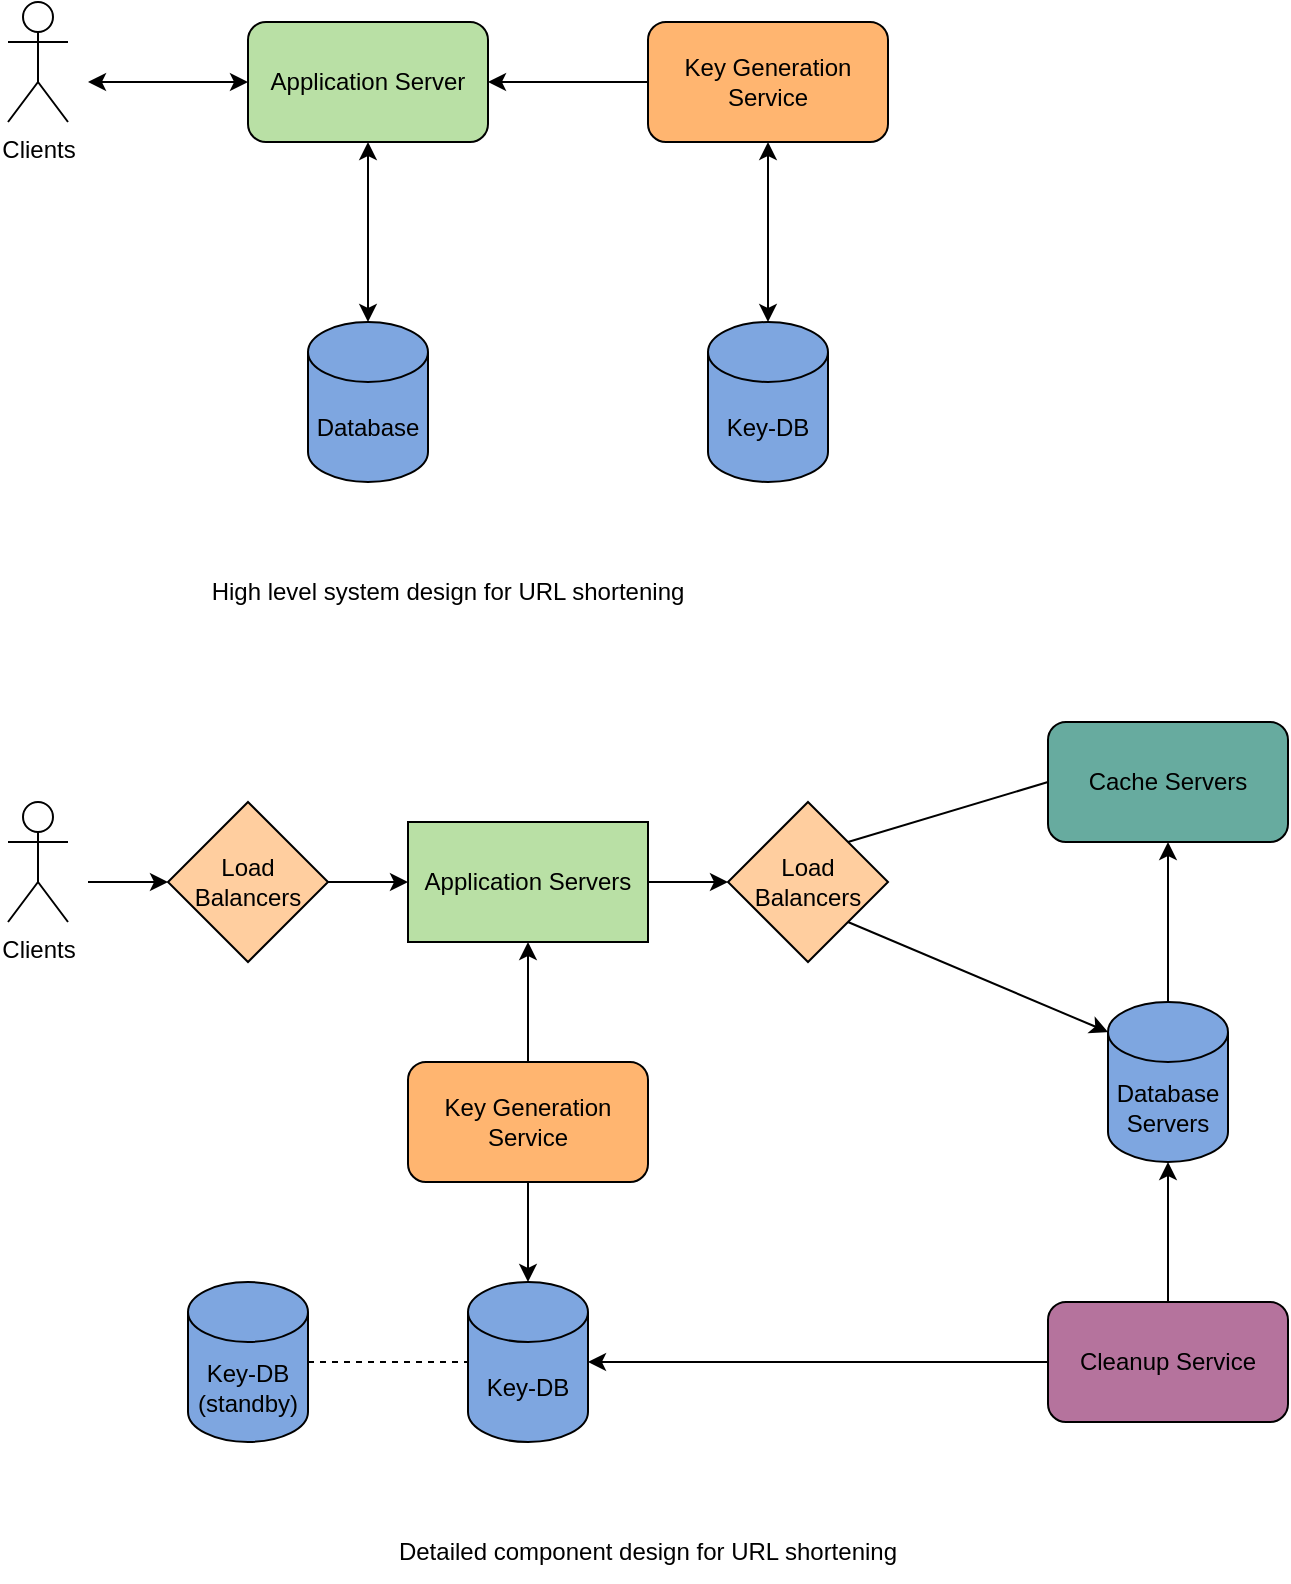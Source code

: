 <mxfile version="17.5.0" type="device" pages="6"><diagram id="iz3OGPgTDr3pHi57uZeX" name="01_url_shortening_service_like_tinyurl"><mxGraphModel dx="623" dy="809" grid="1" gridSize="10" guides="1" tooltips="1" connect="1" arrows="1" fold="1" page="1" pageScale="1" pageWidth="850" pageHeight="1100" math="0" shadow="0"><root><mxCell id="0"/><mxCell id="1" parent="0"/><mxCell id="CUKjQcEFuYdf1i0e0PpI-1" value="Clients" style="shape=umlActor;verticalLabelPosition=bottom;verticalAlign=top;html=1;outlineConnect=0;" parent="1" vertex="1"><mxGeometry x="40" y="40" width="30" height="60" as="geometry"/></mxCell><mxCell id="CUKjQcEFuYdf1i0e0PpI-4" value="Application Server" style="rounded=1;whiteSpace=wrap;html=1;fillColor=#B9E0A5;" parent="1" vertex="1"><mxGeometry x="160" y="50" width="120" height="60" as="geometry"/></mxCell><mxCell id="CUKjQcEFuYdf1i0e0PpI-5" value="Key Generation Service" style="rounded=1;whiteSpace=wrap;html=1;fillColor=#FFB570;" parent="1" vertex="1"><mxGeometry x="360" y="50" width="120" height="60" as="geometry"/></mxCell><mxCell id="CUKjQcEFuYdf1i0e0PpI-6" value="Database" style="shape=cylinder3;whiteSpace=wrap;html=1;boundedLbl=1;backgroundOutline=1;size=15;fillColor=#7EA6E0;strokeColor=#000000;" parent="1" vertex="1"><mxGeometry x="190" y="200" width="60" height="80" as="geometry"/></mxCell><mxCell id="CUKjQcEFuYdf1i0e0PpI-7" value="Key-DB" style="shape=cylinder3;whiteSpace=wrap;html=1;boundedLbl=1;backgroundOutline=1;size=15;fillColor=#7EA6E0;" parent="1" vertex="1"><mxGeometry x="390" y="200" width="60" height="80" as="geometry"/></mxCell><mxCell id="CUKjQcEFuYdf1i0e0PpI-8" value="" style="endArrow=classic;startArrow=classic;html=1;rounded=0;entryX=0;entryY=0.5;entryDx=0;entryDy=0;" parent="1" target="CUKjQcEFuYdf1i0e0PpI-4" edge="1"><mxGeometry width="50" height="50" relative="1" as="geometry"><mxPoint x="80" y="80" as="sourcePoint"/><mxPoint x="310" y="330" as="targetPoint"/></mxGeometry></mxCell><mxCell id="CUKjQcEFuYdf1i0e0PpI-10" value="" style="endArrow=classic;startArrow=classic;html=1;rounded=0;entryX=0.5;entryY=1;entryDx=0;entryDy=0;exitX=0.5;exitY=0;exitDx=0;exitDy=0;exitPerimeter=0;" parent="1" source="CUKjQcEFuYdf1i0e0PpI-6" target="CUKjQcEFuYdf1i0e0PpI-4" edge="1"><mxGeometry width="50" height="50" relative="1" as="geometry"><mxPoint x="90" y="90" as="sourcePoint"/><mxPoint x="170" y="90" as="targetPoint"/></mxGeometry></mxCell><mxCell id="CUKjQcEFuYdf1i0e0PpI-11" value="" style="endArrow=classic;startArrow=classic;html=1;rounded=0;entryX=0.5;entryY=1;entryDx=0;entryDy=0;exitX=0.5;exitY=0;exitDx=0;exitDy=0;exitPerimeter=0;" parent="1" source="CUKjQcEFuYdf1i0e0PpI-7" target="CUKjQcEFuYdf1i0e0PpI-5" edge="1"><mxGeometry width="50" height="50" relative="1" as="geometry"><mxPoint x="100" y="100" as="sourcePoint"/><mxPoint x="180" y="100" as="targetPoint"/></mxGeometry></mxCell><mxCell id="CUKjQcEFuYdf1i0e0PpI-12" value="" style="endArrow=classic;html=1;rounded=0;entryX=1;entryY=0.5;entryDx=0;entryDy=0;exitX=0;exitY=0.5;exitDx=0;exitDy=0;" parent="1" source="CUKjQcEFuYdf1i0e0PpI-5" target="CUKjQcEFuYdf1i0e0PpI-4" edge="1"><mxGeometry width="50" height="50" relative="1" as="geometry"><mxPoint x="260" y="380" as="sourcePoint"/><mxPoint x="310" y="330" as="targetPoint"/></mxGeometry></mxCell><mxCell id="CUKjQcEFuYdf1i0e0PpI-13" value="High level system design for URL shortening" style="text;html=1;strokeColor=none;fillColor=none;align=center;verticalAlign=middle;whiteSpace=wrap;rounded=0;" parent="1" vertex="1"><mxGeometry x="140" y="320" width="240" height="30" as="geometry"/></mxCell><mxCell id="CUKjQcEFuYdf1i0e0PpI-14" value="Clients" style="shape=umlActor;verticalLabelPosition=bottom;verticalAlign=top;html=1;outlineConnect=0;" parent="1" vertex="1"><mxGeometry x="40" y="440" width="30" height="60" as="geometry"/></mxCell><mxCell id="CUKjQcEFuYdf1i0e0PpI-15" value="Load Balancers" style="rhombus;whiteSpace=wrap;html=1;fillColor=#FFCE9F;" parent="1" vertex="1"><mxGeometry x="120" y="440" width="80" height="80" as="geometry"/></mxCell><mxCell id="CUKjQcEFuYdf1i0e0PpI-16" value="Load Balancers" style="rhombus;whiteSpace=wrap;html=1;fillColor=#FFCE9F;" parent="1" vertex="1"><mxGeometry x="400" y="440" width="80" height="80" as="geometry"/></mxCell><mxCell id="CUKjQcEFuYdf1i0e0PpI-17" value="Cache Servers" style="rounded=1;whiteSpace=wrap;html=1;fillColor=#67AB9F;" parent="1" vertex="1"><mxGeometry x="560" y="400" width="120" height="60" as="geometry"/></mxCell><mxCell id="CUKjQcEFuYdf1i0e0PpI-18" value="Application Servers" style="rounded=0;whiteSpace=wrap;html=1;fillColor=#B9E0A5;" parent="1" vertex="1"><mxGeometry x="240" y="450" width="120" height="60" as="geometry"/></mxCell><mxCell id="CUKjQcEFuYdf1i0e0PpI-19" value="Key-DB" style="shape=cylinder3;whiteSpace=wrap;html=1;boundedLbl=1;backgroundOutline=1;size=15;fillColor=#7EA6E0;" parent="1" vertex="1"><mxGeometry x="270" y="680" width="60" height="80" as="geometry"/></mxCell><mxCell id="CUKjQcEFuYdf1i0e0PpI-20" value="Key-DB (standby)" style="shape=cylinder3;whiteSpace=wrap;html=1;boundedLbl=1;backgroundOutline=1;size=15;fillColor=#7EA6E0;" parent="1" vertex="1"><mxGeometry x="130" y="680" width="60" height="80" as="geometry"/></mxCell><mxCell id="CUKjQcEFuYdf1i0e0PpI-21" value="Cleanup Service" style="rounded=1;whiteSpace=wrap;html=1;fillColor=#B5739D;" parent="1" vertex="1"><mxGeometry x="560" y="690" width="120" height="60" as="geometry"/></mxCell><mxCell id="CUKjQcEFuYdf1i0e0PpI-22" value="Key Generation Service" style="rounded=1;whiteSpace=wrap;html=1;fillColor=#FFB570;" parent="1" vertex="1"><mxGeometry x="240" y="570" width="120" height="60" as="geometry"/></mxCell><mxCell id="CUKjQcEFuYdf1i0e0PpI-23" value="" style="endArrow=classic;html=1;rounded=0;entryX=0;entryY=0.5;entryDx=0;entryDy=0;" parent="1" target="CUKjQcEFuYdf1i0e0PpI-15" edge="1"><mxGeometry width="50" height="50" relative="1" as="geometry"><mxPoint x="80" y="480" as="sourcePoint"/><mxPoint x="290" y="90" as="targetPoint"/></mxGeometry></mxCell><mxCell id="CUKjQcEFuYdf1i0e0PpI-24" value="" style="endArrow=classic;html=1;rounded=0;entryX=0;entryY=0.5;entryDx=0;entryDy=0;exitX=1;exitY=0.5;exitDx=0;exitDy=0;" parent="1" source="CUKjQcEFuYdf1i0e0PpI-15" target="CUKjQcEFuYdf1i0e0PpI-18" edge="1"><mxGeometry width="50" height="50" relative="1" as="geometry"><mxPoint x="90" y="490" as="sourcePoint"/><mxPoint x="130" y="490" as="targetPoint"/></mxGeometry></mxCell><mxCell id="CUKjQcEFuYdf1i0e0PpI-25" value="" style="endArrow=classic;html=1;rounded=0;entryX=0;entryY=0.5;entryDx=0;entryDy=0;exitX=1;exitY=0.5;exitDx=0;exitDy=0;" parent="1" source="CUKjQcEFuYdf1i0e0PpI-18" target="CUKjQcEFuYdf1i0e0PpI-16" edge="1"><mxGeometry width="50" height="50" relative="1" as="geometry"><mxPoint x="100" y="500" as="sourcePoint"/><mxPoint x="140" y="500" as="targetPoint"/></mxGeometry></mxCell><mxCell id="CUKjQcEFuYdf1i0e0PpI-27" value="Database Servers" style="shape=cylinder3;whiteSpace=wrap;html=1;boundedLbl=1;backgroundOutline=1;size=15;fillColor=#7EA6E0;" parent="1" vertex="1"><mxGeometry x="590" y="540" width="60" height="80" as="geometry"/></mxCell><mxCell id="CUKjQcEFuYdf1i0e0PpI-28" value="" style="endArrow=classic;html=1;rounded=0;entryX=0;entryY=0;entryDx=0;entryDy=15;exitX=1;exitY=1;exitDx=0;exitDy=0;entryPerimeter=0;" parent="1" source="CUKjQcEFuYdf1i0e0PpI-16" target="CUKjQcEFuYdf1i0e0PpI-27" edge="1"><mxGeometry width="50" height="50" relative="1" as="geometry"><mxPoint x="370" y="490" as="sourcePoint"/><mxPoint x="410" y="490" as="targetPoint"/></mxGeometry></mxCell><mxCell id="CUKjQcEFuYdf1i0e0PpI-29" value="" style="endArrow=classic;html=1;rounded=0;entryX=0.5;entryY=1;entryDx=0;entryDy=0;exitX=0.5;exitY=0;exitDx=0;exitDy=0;exitPerimeter=0;" parent="1" source="CUKjQcEFuYdf1i0e0PpI-27" target="CUKjQcEFuYdf1i0e0PpI-17" edge="1"><mxGeometry width="50" height="50" relative="1" as="geometry"><mxPoint x="380" y="500" as="sourcePoint"/><mxPoint x="420" y="500" as="targetPoint"/></mxGeometry></mxCell><mxCell id="CUKjQcEFuYdf1i0e0PpI-30" value="" style="endArrow=classic;html=1;rounded=0;entryX=0.5;entryY=1;entryDx=0;entryDy=0;exitX=0.5;exitY=0;exitDx=0;exitDy=0;entryPerimeter=0;" parent="1" source="CUKjQcEFuYdf1i0e0PpI-21" target="CUKjQcEFuYdf1i0e0PpI-27" edge="1"><mxGeometry width="50" height="50" relative="1" as="geometry"><mxPoint x="390" y="510" as="sourcePoint"/><mxPoint x="430" y="510" as="targetPoint"/></mxGeometry></mxCell><mxCell id="CUKjQcEFuYdf1i0e0PpI-31" value="" style="endArrow=classic;html=1;rounded=0;entryX=1;entryY=0.5;entryDx=0;entryDy=0;exitX=0;exitY=0.5;exitDx=0;exitDy=0;entryPerimeter=0;" parent="1" source="CUKjQcEFuYdf1i0e0PpI-21" target="CUKjQcEFuYdf1i0e0PpI-19" edge="1"><mxGeometry width="50" height="50" relative="1" as="geometry"><mxPoint x="400" y="520" as="sourcePoint"/><mxPoint x="440" y="520" as="targetPoint"/></mxGeometry></mxCell><mxCell id="CUKjQcEFuYdf1i0e0PpI-33" value="" style="endArrow=none;dashed=1;html=1;rounded=0;entryX=0;entryY=0.5;entryDx=0;entryDy=0;entryPerimeter=0;exitX=1;exitY=0.5;exitDx=0;exitDy=0;exitPerimeter=0;" parent="1" source="CUKjQcEFuYdf1i0e0PpI-20" target="CUKjQcEFuYdf1i0e0PpI-19" edge="1"><mxGeometry width="50" height="50" relative="1" as="geometry"><mxPoint x="160" y="840" as="sourcePoint"/><mxPoint x="210" y="790" as="targetPoint"/></mxGeometry></mxCell><mxCell id="CUKjQcEFuYdf1i0e0PpI-34" value="" style="endArrow=none;html=1;rounded=0;entryX=0;entryY=0.5;entryDx=0;entryDy=0;exitX=1;exitY=0;exitDx=0;exitDy=0;" parent="1" source="CUKjQcEFuYdf1i0e0PpI-16" target="CUKjQcEFuYdf1i0e0PpI-17" edge="1"><mxGeometry width="50" height="50" relative="1" as="geometry"><mxPoint x="430" y="420" as="sourcePoint"/><mxPoint x="480" y="370" as="targetPoint"/></mxGeometry></mxCell><mxCell id="CUKjQcEFuYdf1i0e0PpI-35" value="" style="endArrow=classic;html=1;rounded=0;entryX=0.5;entryY=1;entryDx=0;entryDy=0;exitX=0.5;exitY=0;exitDx=0;exitDy=0;" parent="1" source="CUKjQcEFuYdf1i0e0PpI-22" target="CUKjQcEFuYdf1i0e0PpI-18" edge="1"><mxGeometry width="50" height="50" relative="1" as="geometry"><mxPoint x="210" y="490" as="sourcePoint"/><mxPoint x="250" y="490" as="targetPoint"/></mxGeometry></mxCell><mxCell id="CUKjQcEFuYdf1i0e0PpI-36" value="" style="endArrow=classic;html=1;rounded=0;entryX=0.5;entryY=0;entryDx=0;entryDy=0;exitX=0.5;exitY=1;exitDx=0;exitDy=0;entryPerimeter=0;" parent="1" source="CUKjQcEFuYdf1i0e0PpI-22" target="CUKjQcEFuYdf1i0e0PpI-19" edge="1"><mxGeometry width="50" height="50" relative="1" as="geometry"><mxPoint x="220" y="500" as="sourcePoint"/><mxPoint x="260" y="500" as="targetPoint"/></mxGeometry></mxCell><mxCell id="CUKjQcEFuYdf1i0e0PpI-37" value="Detailed component design for URL shortening" style="text;html=1;strokeColor=none;fillColor=none;align=center;verticalAlign=middle;whiteSpace=wrap;rounded=0;" parent="1" vertex="1"><mxGeometry x="230" y="800" width="260" height="30" as="geometry"/></mxCell></root></mxGraphModel></diagram><diagram name="02_pastebin" id="-eqREbCEN8jK6T54Zc0p"><mxGraphModel dx="732" dy="809" grid="1" gridSize="10" guides="1" tooltips="1" connect="1" arrows="1" fold="1" page="1" pageScale="1" pageWidth="850" pageHeight="1100" math="0" shadow="0"><root><mxCell id="bwRFL7u6apDyXA4M-S10-0"/><mxCell id="bwRFL7u6apDyXA4M-S10-1" parent="bwRFL7u6apDyXA4M-S10-0"/><mxCell id="bwRFL7u6apDyXA4M-S10-2" value="Clients" style="shape=umlActor;verticalLabelPosition=bottom;verticalAlign=top;html=1;outlineConnect=0;" vertex="1" parent="bwRFL7u6apDyXA4M-S10-1"><mxGeometry x="40" y="40" width="30" height="60" as="geometry"/></mxCell><mxCell id="bwRFL7u6apDyXA4M-S10-3" value="Application Server" style="rounded=1;whiteSpace=wrap;html=1;fillColor=#B9E0A5;" vertex="1" parent="bwRFL7u6apDyXA4M-S10-1"><mxGeometry x="160" y="50" width="120" height="60" as="geometry"/></mxCell><mxCell id="bwRFL7u6apDyXA4M-S10-4" value="Object Storage" style="rounded=1;whiteSpace=wrap;html=1;fillColor=#FFB570;" vertex="1" parent="bwRFL7u6apDyXA4M-S10-1"><mxGeometry x="360" y="50" width="120" height="60" as="geometry"/></mxCell><mxCell id="bwRFL7u6apDyXA4M-S10-5" value="Metadata Storage" style="shape=cylinder3;whiteSpace=wrap;html=1;boundedLbl=1;backgroundOutline=1;size=15;fillColor=#7EA6E0;strokeColor=#000000;" vertex="1" parent="bwRFL7u6apDyXA4M-S10-1"><mxGeometry x="190" y="200" width="60" height="80" as="geometry"/></mxCell><mxCell id="bwRFL7u6apDyXA4M-S10-10" value="" style="endArrow=classic;html=1;rounded=0;entryX=0;entryY=0.5;entryDx=0;entryDy=0;exitX=1;exitY=0.5;exitDx=0;exitDy=0;" edge="1" parent="bwRFL7u6apDyXA4M-S10-1" source="bwRFL7u6apDyXA4M-S10-3" target="bwRFL7u6apDyXA4M-S10-4"><mxGeometry width="50" height="50" relative="1" as="geometry"><mxPoint x="280" y="120" as="sourcePoint"/><mxPoint x="310" y="330" as="targetPoint"/></mxGeometry></mxCell><mxCell id="bwRFL7u6apDyXA4M-S10-11" value="High level design" style="text;html=1;strokeColor=none;fillColor=none;align=center;verticalAlign=middle;whiteSpace=wrap;rounded=0;" vertex="1" parent="bwRFL7u6apDyXA4M-S10-1"><mxGeometry x="210" y="320" width="100" height="30" as="geometry"/></mxCell><mxCell id="bwRFL7u6apDyXA4M-S10-12" value="Clients" style="shape=umlActor;verticalLabelPosition=bottom;verticalAlign=top;html=1;outlineConnect=0;" vertex="1" parent="bwRFL7u6apDyXA4M-S10-1"><mxGeometry x="40" y="460" width="30" height="60" as="geometry"/></mxCell><mxCell id="bwRFL7u6apDyXA4M-S10-13" value="Load Balancer" style="rhombus;whiteSpace=wrap;html=1;fillColor=#EA6B66;" vertex="1" parent="bwRFL7u6apDyXA4M-S10-1"><mxGeometry x="120" y="450" width="80" height="80" as="geometry"/></mxCell><mxCell id="bwRFL7u6apDyXA4M-S10-14" value="Load Balancer" style="rhombus;whiteSpace=wrap;html=1;fillColor=#FFE599;" vertex="1" parent="bwRFL7u6apDyXA4M-S10-1"><mxGeometry x="430" y="450" width="80" height="80" as="geometry"/></mxCell><mxCell id="bwRFL7u6apDyXA4M-S10-15" value="Block Cache" style="rounded=1;whiteSpace=wrap;html=1;fillColor=#67AB9F;" vertex="1" parent="bwRFL7u6apDyXA4M-S10-1"><mxGeometry x="580" y="460" width="120" height="60" as="geometry"/></mxCell><mxCell id="bwRFL7u6apDyXA4M-S10-16" value="Application Servers" style="rounded=0;whiteSpace=wrap;html=1;fillColor=#B9E0A5;" vertex="1" parent="bwRFL7u6apDyXA4M-S10-1"><mxGeometry x="240" y="460" width="120" height="60" as="geometry"/></mxCell><mxCell id="bwRFL7u6apDyXA4M-S10-17" value="Key-DB" style="shape=cylinder3;whiteSpace=wrap;html=1;boundedLbl=1;backgroundOutline=1;size=15;fillColor=#7EA6E0;" vertex="1" parent="bwRFL7u6apDyXA4M-S10-1"><mxGeometry x="270" y="680" width="60" height="80" as="geometry"/></mxCell><mxCell id="bwRFL7u6apDyXA4M-S10-18" value="Key-DB (standby)" style="shape=cylinder3;whiteSpace=wrap;html=1;boundedLbl=1;backgroundOutline=1;size=15;fillColor=#7EA6E0;" vertex="1" parent="bwRFL7u6apDyXA4M-S10-1"><mxGeometry x="130" y="680" width="60" height="80" as="geometry"/></mxCell><mxCell id="bwRFL7u6apDyXA4M-S10-19" value="Cleanup Service" style="rounded=1;whiteSpace=wrap;html=1;fillColor=#FFD966;" vertex="1" parent="bwRFL7u6apDyXA4M-S10-1"><mxGeometry x="410" y="690" width="120" height="60" as="geometry"/></mxCell><mxCell id="bwRFL7u6apDyXA4M-S10-20" value="Key Generation Service" style="rounded=1;whiteSpace=wrap;html=1;fillColor=#A680B8;" vertex="1" parent="bwRFL7u6apDyXA4M-S10-1"><mxGeometry x="240" y="570" width="120" height="60" as="geometry"/></mxCell><mxCell id="bwRFL7u6apDyXA4M-S10-21" value="" style="endArrow=classic;html=1;rounded=0;entryX=0;entryY=0.5;entryDx=0;entryDy=0;" edge="1" parent="bwRFL7u6apDyXA4M-S10-1" target="bwRFL7u6apDyXA4M-S10-13"><mxGeometry width="50" height="50" relative="1" as="geometry"><mxPoint x="80" y="490" as="sourcePoint"/><mxPoint x="290" y="90" as="targetPoint"/></mxGeometry></mxCell><mxCell id="bwRFL7u6apDyXA4M-S10-22" value="" style="endArrow=classic;html=1;rounded=0;entryX=0;entryY=0.5;entryDx=0;entryDy=0;exitX=1;exitY=0.5;exitDx=0;exitDy=0;" edge="1" parent="bwRFL7u6apDyXA4M-S10-1" source="bwRFL7u6apDyXA4M-S10-13" target="bwRFL7u6apDyXA4M-S10-16"><mxGeometry width="50" height="50" relative="1" as="geometry"><mxPoint x="90" y="490" as="sourcePoint"/><mxPoint x="130" y="490" as="targetPoint"/></mxGeometry></mxCell><mxCell id="bwRFL7u6apDyXA4M-S10-23" value="" style="endArrow=classic;html=1;rounded=0;entryX=0;entryY=0.5;entryDx=0;entryDy=0;exitX=1;exitY=0.5;exitDx=0;exitDy=0;" edge="1" parent="bwRFL7u6apDyXA4M-S10-1" source="bwRFL7u6apDyXA4M-S10-16" target="bwRFL7u6apDyXA4M-S10-14"><mxGeometry width="50" height="50" relative="1" as="geometry"><mxPoint x="100" y="500" as="sourcePoint"/><mxPoint x="140" y="500" as="targetPoint"/></mxGeometry></mxCell><mxCell id="bwRFL7u6apDyXA4M-S10-24" value="Metadata Storage" style="shape=cylinder3;whiteSpace=wrap;html=1;boundedLbl=1;backgroundOutline=1;size=15;fillColor=#A9C4EB;" vertex="1" parent="bwRFL7u6apDyXA4M-S10-1"><mxGeometry x="610" y="660" width="60" height="80" as="geometry"/></mxCell><mxCell id="bwRFL7u6apDyXA4M-S10-26" value="" style="endArrow=classic;html=1;rounded=0;entryX=0.5;entryY=1;entryDx=0;entryDy=0;exitX=0.5;exitY=0;exitDx=0;exitDy=0;exitPerimeter=0;" edge="1" parent="bwRFL7u6apDyXA4M-S10-1" source="bwRFL7u6apDyXA4M-S10-24" target="7DKpznfw-4fpLs0ZsDbq-1"><mxGeometry width="50" height="50" relative="1" as="geometry"><mxPoint x="380" y="500" as="sourcePoint"/><mxPoint x="420" y="500" as="targetPoint"/></mxGeometry></mxCell><mxCell id="bwRFL7u6apDyXA4M-S10-27" value="" style="endArrow=classic;html=1;rounded=0;entryX=0;entryY=0;entryDx=0;entryDy=52.5;entryPerimeter=0;exitX=1;exitY=0.5;exitDx=0;exitDy=0;" edge="1" parent="bwRFL7u6apDyXA4M-S10-1" source="bwRFL7u6apDyXA4M-S10-19" target="bwRFL7u6apDyXA4M-S10-24"><mxGeometry width="50" height="50" relative="1" as="geometry"><mxPoint x="520" y="676" as="sourcePoint"/><mxPoint x="430" y="510" as="targetPoint"/></mxGeometry></mxCell><mxCell id="bwRFL7u6apDyXA4M-S10-28" value="" style="endArrow=classic;html=1;rounded=0;entryX=1;entryY=0.5;entryDx=0;entryDy=0;exitX=0;exitY=0.5;exitDx=0;exitDy=0;entryPerimeter=0;" edge="1" parent="bwRFL7u6apDyXA4M-S10-1" source="bwRFL7u6apDyXA4M-S10-19" target="bwRFL7u6apDyXA4M-S10-17"><mxGeometry width="50" height="50" relative="1" as="geometry"><mxPoint x="400" y="520" as="sourcePoint"/><mxPoint x="440" y="520" as="targetPoint"/></mxGeometry></mxCell><mxCell id="bwRFL7u6apDyXA4M-S10-29" value="" style="endArrow=none;dashed=1;html=1;rounded=0;entryX=0;entryY=0.5;entryDx=0;entryDy=0;entryPerimeter=0;exitX=1;exitY=0.5;exitDx=0;exitDy=0;exitPerimeter=0;" edge="1" parent="bwRFL7u6apDyXA4M-S10-1" source="bwRFL7u6apDyXA4M-S10-18" target="bwRFL7u6apDyXA4M-S10-17"><mxGeometry width="50" height="50" relative="1" as="geometry"><mxPoint x="160" y="840" as="sourcePoint"/><mxPoint x="210" y="790" as="targetPoint"/></mxGeometry></mxCell><mxCell id="bwRFL7u6apDyXA4M-S10-31" value="" style="endArrow=classic;html=1;rounded=0;entryX=0.5;entryY=1;entryDx=0;entryDy=0;exitX=0.5;exitY=0;exitDx=0;exitDy=0;" edge="1" parent="bwRFL7u6apDyXA4M-S10-1" source="bwRFL7u6apDyXA4M-S10-20" target="bwRFL7u6apDyXA4M-S10-16"><mxGeometry width="50" height="50" relative="1" as="geometry"><mxPoint x="210" y="490" as="sourcePoint"/><mxPoint x="250" y="490" as="targetPoint"/></mxGeometry></mxCell><mxCell id="bwRFL7u6apDyXA4M-S10-32" value="" style="endArrow=classic;html=1;rounded=0;entryX=0.5;entryY=0;entryDx=0;entryDy=0;exitX=0.5;exitY=1;exitDx=0;exitDy=0;entryPerimeter=0;" edge="1" parent="bwRFL7u6apDyXA4M-S10-1" source="bwRFL7u6apDyXA4M-S10-20" target="bwRFL7u6apDyXA4M-S10-17"><mxGeometry width="50" height="50" relative="1" as="geometry"><mxPoint x="220" y="500" as="sourcePoint"/><mxPoint x="260" y="500" as="targetPoint"/></mxGeometry></mxCell><mxCell id="bwRFL7u6apDyXA4M-S10-33" value="Detailed component design for Pastebin" style="text;html=1;strokeColor=none;fillColor=none;align=center;verticalAlign=middle;whiteSpace=wrap;rounded=0;" vertex="1" parent="bwRFL7u6apDyXA4M-S10-1"><mxGeometry x="260" y="800" width="220" height="30" as="geometry"/></mxCell><mxCell id="dymZ0fWoxC3ElrSFkzRB-2" value="" style="endArrow=classic;html=1;rounded=0;entryX=0;entryY=0.5;entryDx=0;entryDy=0;" edge="1" parent="bwRFL7u6apDyXA4M-S10-1" target="bwRFL7u6apDyXA4M-S10-3"><mxGeometry width="50" height="50" relative="1" as="geometry"><mxPoint x="80" y="80" as="sourcePoint"/><mxPoint x="370" y="90" as="targetPoint"/></mxGeometry></mxCell><mxCell id="dymZ0fWoxC3ElrSFkzRB-3" value="" style="endArrow=classic;html=1;rounded=0;entryX=0.5;entryY=0;entryDx=0;entryDy=0;exitX=0.5;exitY=1;exitDx=0;exitDy=0;entryPerimeter=0;" edge="1" parent="bwRFL7u6apDyXA4M-S10-1" source="bwRFL7u6apDyXA4M-S10-3" target="bwRFL7u6apDyXA4M-S10-5"><mxGeometry width="50" height="50" relative="1" as="geometry"><mxPoint x="290" y="90" as="sourcePoint"/><mxPoint x="370" y="90" as="targetPoint"/></mxGeometry></mxCell><mxCell id="7DKpznfw-4fpLs0ZsDbq-0" value="Object Storage" style="rounded=1;whiteSpace=wrap;html=1;fillColor=#D4E1F5;" vertex="1" parent="bwRFL7u6apDyXA4M-S10-1"><mxGeometry x="580" y="360" width="120" height="60" as="geometry"/></mxCell><mxCell id="7DKpznfw-4fpLs0ZsDbq-2" value="" style="endArrow=classic;html=1;rounded=0;entryX=0;entryY=0;entryDx=0;entryDy=0;exitX=1;exitY=0.5;exitDx=0;exitDy=0;" edge="1" parent="bwRFL7u6apDyXA4M-S10-1" source="bwRFL7u6apDyXA4M-S10-14" target="7DKpznfw-4fpLs0ZsDbq-1"><mxGeometry width="50" height="50" relative="1" as="geometry"><mxPoint x="510" y="510" as="sourcePoint"/><mxPoint x="620" y="625" as="targetPoint"/></mxGeometry></mxCell><mxCell id="7DKpznfw-4fpLs0ZsDbq-3" value="" style="endArrow=classic;html=1;rounded=0;entryX=0;entryY=0.5;entryDx=0;entryDy=0;exitX=1;exitY=0.5;exitDx=0;exitDy=0;" edge="1" parent="bwRFL7u6apDyXA4M-S10-1" source="bwRFL7u6apDyXA4M-S10-14" target="bwRFL7u6apDyXA4M-S10-15"><mxGeometry width="50" height="50" relative="1" as="geometry"><mxPoint x="490" y="490" as="sourcePoint"/><mxPoint x="590" y="525" as="targetPoint"/></mxGeometry></mxCell><mxCell id="7DKpznfw-4fpLs0ZsDbq-4" value="" style="endArrow=classic;html=1;rounded=0;entryX=0;entryY=0.5;entryDx=0;entryDy=0;exitX=1;exitY=0;exitDx=0;exitDy=0;" edge="1" parent="bwRFL7u6apDyXA4M-S10-1" source="bwRFL7u6apDyXA4M-S10-14" target="7DKpznfw-4fpLs0ZsDbq-0"><mxGeometry width="50" height="50" relative="1" as="geometry"><mxPoint x="500" y="500" as="sourcePoint"/><mxPoint x="600" y="535" as="targetPoint"/></mxGeometry></mxCell><mxCell id="7DKpznfw-4fpLs0ZsDbq-1" value="Metadata Cache" style="rounded=1;whiteSpace=wrap;html=1;fillColor=#97D077;" vertex="1" parent="bwRFL7u6apDyXA4M-S10-1"><mxGeometry x="580" y="560" width="120" height="60" as="geometry"/></mxCell><mxCell id="7DKpznfw-4fpLs0ZsDbq-6" value="" style="endArrow=classic;html=1;rounded=0;entryX=0.5;entryY=0;entryDx=0;entryDy=0;exitX=0.5;exitY=1;exitDx=0;exitDy=0;" edge="1" parent="bwRFL7u6apDyXA4M-S10-1" source="7DKpznfw-4fpLs0ZsDbq-0" target="bwRFL7u6apDyXA4M-S10-15"><mxGeometry width="50" height="50" relative="1" as="geometry"><mxPoint x="500" y="470" as="sourcePoint"/><mxPoint x="590" y="400" as="targetPoint"/></mxGeometry></mxCell><mxCell id="7DKpznfw-4fpLs0ZsDbq-7" value="" style="endArrow=classic;html=1;rounded=0;entryX=0;entryY=0;entryDx=0;entryDy=15;exitX=1;exitY=1;exitDx=0;exitDy=0;entryPerimeter=0;" edge="1" parent="bwRFL7u6apDyXA4M-S10-1" source="bwRFL7u6apDyXA4M-S10-14" target="bwRFL7u6apDyXA4M-S10-24"><mxGeometry width="50" height="50" relative="1" as="geometry"><mxPoint x="520" y="490" as="sourcePoint"/><mxPoint x="590" y="585" as="targetPoint"/></mxGeometry></mxCell></root></mxGraphModel></diagram><diagram name="03_instagram" id="6ouwCnQP74PeJXZ0-ekX"><mxGraphModel dx="732" dy="809" grid="1" gridSize="10" guides="1" tooltips="1" connect="1" arrows="1" fold="1" page="1" pageScale="1" pageWidth="850" pageHeight="1100" math="0" shadow="0"><root><mxCell id="64Dhae-cZUpulxt_uPa4-0"/><mxCell id="64Dhae-cZUpulxt_uPa4-1" parent="64Dhae-cZUpulxt_uPa4-0"/><mxCell id="64Dhae-cZUpulxt_uPa4-78" value="Download Image Service" style="rounded=1;whiteSpace=wrap;html=1;fillColor=#B9E0A5;" vertex="1" parent="64Dhae-cZUpulxt_uPa4-1"><mxGeometry x="250" y="920" width="120" height="60" as="geometry"/></mxCell><mxCell id="64Dhae-cZUpulxt_uPa4-77" value="Download Image Service" style="rounded=1;whiteSpace=wrap;html=1;fillColor=#B9E0A5;" vertex="1" parent="64Dhae-cZUpulxt_uPa4-1"><mxGeometry x="240" y="910" width="120" height="60" as="geometry"/></mxCell><mxCell id="64Dhae-cZUpulxt_uPa4-76" value="Upload Image Service" style="rounded=1;whiteSpace=wrap;html=1;fillColor=#B9E0A5;" vertex="1" parent="64Dhae-cZUpulxt_uPa4-1"><mxGeometry x="250" y="760" width="120" height="60" as="geometry"/></mxCell><mxCell id="64Dhae-cZUpulxt_uPa4-75" value="Upload Image Service" style="rounded=1;whiteSpace=wrap;html=1;fillColor=#B9E0A5;" vertex="1" parent="64Dhae-cZUpulxt_uPa4-1"><mxGeometry x="240" y="750" width="120" height="60" as="geometry"/></mxCell><mxCell id="64Dhae-cZUpulxt_uPa4-2" value="Client" style="shape=umlActor;verticalLabelPosition=bottom;verticalAlign=top;html=1;outlineConnect=0;" vertex="1" parent="64Dhae-cZUpulxt_uPa4-1"><mxGeometry x="40" y="40" width="30" height="60" as="geometry"/></mxCell><mxCell id="64Dhae-cZUpulxt_uPa4-3" value="Image Hosting System" style="rounded=1;whiteSpace=wrap;html=1;fillColor=#B9E0A5;" vertex="1" parent="64Dhae-cZUpulxt_uPa4-1"><mxGeometry x="160" y="120" width="120" height="60" as="geometry"/></mxCell><mxCell id="64Dhae-cZUpulxt_uPa4-4" value="Image Storage" style="rounded=1;whiteSpace=wrap;html=1;fillColor=#FFB570;" vertex="1" parent="64Dhae-cZUpulxt_uPa4-1"><mxGeometry x="360" y="50" width="120" height="60" as="geometry"/></mxCell><mxCell id="64Dhae-cZUpulxt_uPa4-5" value="Image Metadata" style="shape=cylinder3;whiteSpace=wrap;html=1;boundedLbl=1;backgroundOutline=1;size=15;fillColor=#7EA6E0;strokeColor=#000000;" vertex="1" parent="64Dhae-cZUpulxt_uPa4-1"><mxGeometry x="360" y="190" width="60" height="80" as="geometry"/></mxCell><mxCell id="64Dhae-cZUpulxt_uPa4-7" value="High level design" style="text;html=1;strokeColor=none;fillColor=none;align=center;verticalAlign=middle;whiteSpace=wrap;rounded=0;" vertex="1" parent="64Dhae-cZUpulxt_uPa4-1"><mxGeometry x="210" y="280" width="100" height="30" as="geometry"/></mxCell><mxCell id="64Dhae-cZUpulxt_uPa4-28" value="" style="endArrow=classic;html=1;rounded=0;entryX=0;entryY=0.25;entryDx=0;entryDy=0;" edge="1" parent="64Dhae-cZUpulxt_uPa4-1" target="64Dhae-cZUpulxt_uPa4-3"><mxGeometry width="50" height="50" relative="1" as="geometry"><mxPoint x="80" y="80" as="sourcePoint"/><mxPoint x="370" y="90" as="targetPoint"/></mxGeometry></mxCell><mxCell id="64Dhae-cZUpulxt_uPa4-37" value="" style="endArrow=classic;startArrow=classic;html=1;rounded=0;entryX=0;entryY=0.5;entryDx=0;entryDy=0;exitX=1;exitY=0.25;exitDx=0;exitDy=0;" edge="1" parent="64Dhae-cZUpulxt_uPa4-1" source="64Dhae-cZUpulxt_uPa4-3" target="64Dhae-cZUpulxt_uPa4-4"><mxGeometry width="50" height="50" relative="1" as="geometry"><mxPoint x="310" y="260" as="sourcePoint"/><mxPoint x="360" y="210" as="targetPoint"/></mxGeometry></mxCell><mxCell id="64Dhae-cZUpulxt_uPa4-38" value="" style="endArrow=classic;startArrow=classic;html=1;rounded=0;entryX=0;entryY=0;entryDx=0;entryDy=15;exitX=1;exitY=0.75;exitDx=0;exitDy=0;entryPerimeter=0;" edge="1" parent="64Dhae-cZUpulxt_uPa4-1" source="64Dhae-cZUpulxt_uPa4-3" target="64Dhae-cZUpulxt_uPa4-5"><mxGeometry width="50" height="50" relative="1" as="geometry"><mxPoint x="290" y="145" as="sourcePoint"/><mxPoint x="370" y="90" as="targetPoint"/></mxGeometry></mxCell><mxCell id="64Dhae-cZUpulxt_uPa4-39" value="Client" style="shape=umlActor;verticalLabelPosition=bottom;verticalAlign=top;html=1;outlineConnect=0;" vertex="1" parent="64Dhae-cZUpulxt_uPa4-1"><mxGeometry x="40" y="190" width="30" height="60" as="geometry"/></mxCell><mxCell id="64Dhae-cZUpulxt_uPa4-40" value="" style="endArrow=classic;startArrow=classic;html=1;rounded=0;entryX=0;entryY=0.75;entryDx=0;entryDy=0;" edge="1" parent="64Dhae-cZUpulxt_uPa4-1" target="64Dhae-cZUpulxt_uPa4-3"><mxGeometry width="50" height="50" relative="1" as="geometry"><mxPoint x="80" y="210" as="sourcePoint"/><mxPoint x="370" y="90" as="targetPoint"/></mxGeometry></mxCell><mxCell id="64Dhae-cZUpulxt_uPa4-41" value="Upload Image" style="text;html=1;strokeColor=none;fillColor=none;align=center;verticalAlign=middle;whiteSpace=wrap;rounded=0;" vertex="1" parent="64Dhae-cZUpulxt_uPa4-1"><mxGeometry x="110" y="80" width="80" height="30" as="geometry"/></mxCell><mxCell id="64Dhae-cZUpulxt_uPa4-42" value="View/Search Image" style="text;html=1;strokeColor=none;fillColor=none;align=center;verticalAlign=middle;whiteSpace=wrap;rounded=0;" vertex="1" parent="64Dhae-cZUpulxt_uPa4-1"><mxGeometry x="110" y="190" width="110" height="30" as="geometry"/></mxCell><mxCell id="64Dhae-cZUpulxt_uPa4-43" value="Client" style="shape=umlActor;verticalLabelPosition=bottom;verticalAlign=top;html=1;outlineConnect=0;" vertex="1" parent="64Dhae-cZUpulxt_uPa4-1"><mxGeometry x="40" y="360" width="30" height="60" as="geometry"/></mxCell><mxCell id="64Dhae-cZUpulxt_uPa4-44" value="Upload Image Request" style="rounded=1;whiteSpace=wrap;html=1;fillColor=#B9E0A5;" vertex="1" parent="64Dhae-cZUpulxt_uPa4-1"><mxGeometry x="230" y="360" width="120" height="60" as="geometry"/></mxCell><mxCell id="64Dhae-cZUpulxt_uPa4-45" value="Image Storage" style="rounded=1;whiteSpace=wrap;html=1;fillColor=#FFB570;" vertex="1" parent="64Dhae-cZUpulxt_uPa4-1"><mxGeometry x="480" y="360" width="120" height="60" as="geometry"/></mxCell><mxCell id="64Dhae-cZUpulxt_uPa4-46" value="Image Metadata" style="shape=cylinder3;whiteSpace=wrap;html=1;boundedLbl=1;backgroundOutline=1;size=15;fillColor=#7EA6E0;strokeColor=#000000;" vertex="1" parent="64Dhae-cZUpulxt_uPa4-1"><mxGeometry x="480" y="510" width="60" height="80" as="geometry"/></mxCell><mxCell id="64Dhae-cZUpulxt_uPa4-47" value="Separate system into upload and download" style="text;html=1;strokeColor=none;fillColor=none;align=center;verticalAlign=middle;whiteSpace=wrap;rounded=0;" vertex="1" parent="64Dhae-cZUpulxt_uPa4-1"><mxGeometry x="200" y="600" width="240" height="30" as="geometry"/></mxCell><mxCell id="64Dhae-cZUpulxt_uPa4-48" value="" style="endArrow=classic;html=1;rounded=0;entryX=0;entryY=0.5;entryDx=0;entryDy=0;" edge="1" parent="64Dhae-cZUpulxt_uPa4-1" target="64Dhae-cZUpulxt_uPa4-44"><mxGeometry width="50" height="50" relative="1" as="geometry"><mxPoint x="80" y="390" as="sourcePoint"/><mxPoint x="370" y="410" as="targetPoint"/></mxGeometry></mxCell><mxCell id="64Dhae-cZUpulxt_uPa4-50" value="" style="endArrow=classic;startArrow=classic;html=1;rounded=0;entryX=0;entryY=1;entryDx=0;entryDy=0;exitX=1;exitY=0;exitDx=0;exitDy=0;" edge="1" parent="64Dhae-cZUpulxt_uPa4-1" source="64Dhae-cZUpulxt_uPa4-56" target="64Dhae-cZUpulxt_uPa4-45"><mxGeometry width="50" height="50" relative="1" as="geometry"><mxPoint x="290" y="465" as="sourcePoint"/><mxPoint x="370" y="410" as="targetPoint"/></mxGeometry></mxCell><mxCell id="64Dhae-cZUpulxt_uPa4-51" value="Client" style="shape=umlActor;verticalLabelPosition=bottom;verticalAlign=top;html=1;outlineConnect=0;" vertex="1" parent="64Dhae-cZUpulxt_uPa4-1"><mxGeometry x="40" y="510" width="30" height="60" as="geometry"/></mxCell><mxCell id="64Dhae-cZUpulxt_uPa4-52" value="" style="endArrow=classic;startArrow=classic;html=1;rounded=0;entryX=0;entryY=0.5;entryDx=0;entryDy=0;" edge="1" parent="64Dhae-cZUpulxt_uPa4-1" target="64Dhae-cZUpulxt_uPa4-56"><mxGeometry width="50" height="50" relative="1" as="geometry"><mxPoint x="80" y="550" as="sourcePoint"/><mxPoint x="370" y="410" as="targetPoint"/></mxGeometry></mxCell><mxCell id="64Dhae-cZUpulxt_uPa4-53" value="Upload Image" style="text;html=1;strokeColor=none;fillColor=none;align=center;verticalAlign=middle;whiteSpace=wrap;rounded=0;" vertex="1" parent="64Dhae-cZUpulxt_uPa4-1"><mxGeometry x="110" y="400" width="80" height="30" as="geometry"/></mxCell><mxCell id="64Dhae-cZUpulxt_uPa4-54" value="View/Search Image" style="text;html=1;strokeColor=none;fillColor=none;align=center;verticalAlign=middle;whiteSpace=wrap;rounded=0;" vertex="1" parent="64Dhae-cZUpulxt_uPa4-1"><mxGeometry x="95" y="520" width="110" height="30" as="geometry"/></mxCell><mxCell id="64Dhae-cZUpulxt_uPa4-55" value="" style="endArrow=classic;html=1;rounded=0;entryX=0;entryY=0.5;entryDx=0;entryDy=0;exitX=1;exitY=0.5;exitDx=0;exitDy=0;" edge="1" parent="64Dhae-cZUpulxt_uPa4-1" source="64Dhae-cZUpulxt_uPa4-44" target="64Dhae-cZUpulxt_uPa4-45"><mxGeometry width="50" height="50" relative="1" as="geometry"><mxPoint x="90" y="410" as="sourcePoint"/><mxPoint x="240" y="395" as="targetPoint"/></mxGeometry></mxCell><mxCell id="64Dhae-cZUpulxt_uPa4-56" value="Download Image Request" style="rounded=1;whiteSpace=wrap;html=1;fillColor=#B9E0A5;" vertex="1" parent="64Dhae-cZUpulxt_uPa4-1"><mxGeometry x="230" y="520" width="120" height="60" as="geometry"/></mxCell><mxCell id="64Dhae-cZUpulxt_uPa4-57" value="" style="endArrow=classic;html=1;rounded=0;entryX=0;entryY=0;entryDx=0;entryDy=15;exitX=1;exitY=1;exitDx=0;exitDy=0;entryPerimeter=0;" edge="1" parent="64Dhae-cZUpulxt_uPa4-1" source="64Dhae-cZUpulxt_uPa4-44" target="64Dhae-cZUpulxt_uPa4-46"><mxGeometry width="50" height="50" relative="1" as="geometry"><mxPoint x="360" y="400" as="sourcePoint"/><mxPoint x="490" y="400" as="targetPoint"/></mxGeometry></mxCell><mxCell id="64Dhae-cZUpulxt_uPa4-58" value="" style="endArrow=classic;startArrow=classic;html=1;rounded=0;entryX=0;entryY=0.5;entryDx=0;entryDy=0;exitX=1;exitY=0.5;exitDx=0;exitDy=0;entryPerimeter=0;" edge="1" parent="64Dhae-cZUpulxt_uPa4-1" source="64Dhae-cZUpulxt_uPa4-56" target="64Dhae-cZUpulxt_uPa4-46"><mxGeometry width="50" height="50" relative="1" as="geometry"><mxPoint x="360" y="530" as="sourcePoint"/><mxPoint x="490" y="430" as="targetPoint"/></mxGeometry></mxCell><mxCell id="64Dhae-cZUpulxt_uPa4-60" value="Client" style="shape=umlActor;verticalLabelPosition=bottom;verticalAlign=top;html=1;outlineConnect=0;" vertex="1" parent="64Dhae-cZUpulxt_uPa4-1"><mxGeometry x="40" y="740" width="30" height="60" as="geometry"/></mxCell><mxCell id="64Dhae-cZUpulxt_uPa4-61" value="Upload Image Service" style="rounded=1;whiteSpace=wrap;html=1;fillColor=#B9E0A5;" vertex="1" parent="64Dhae-cZUpulxt_uPa4-1"><mxGeometry x="230" y="740" width="120" height="60" as="geometry"/></mxCell><mxCell id="64Dhae-cZUpulxt_uPa4-62" value="Image Storage" style="rounded=1;whiteSpace=wrap;html=1;fillColor=#FFB570;" vertex="1" parent="64Dhae-cZUpulxt_uPa4-1"><mxGeometry x="480" y="740" width="120" height="60" as="geometry"/></mxCell><mxCell id="64Dhae-cZUpulxt_uPa4-63" value="Image Metadata" style="shape=cylinder3;whiteSpace=wrap;html=1;boundedLbl=1;backgroundOutline=1;size=15;fillColor=#7EA6E0;strokeColor=#000000;" vertex="1" parent="64Dhae-cZUpulxt_uPa4-1"><mxGeometry x="480" y="890" width="60" height="80" as="geometry"/></mxCell><mxCell id="64Dhae-cZUpulxt_uPa4-64" value="Detailed design" style="text;html=1;strokeColor=none;fillColor=none;align=center;verticalAlign=middle;whiteSpace=wrap;rounded=0;" vertex="1" parent="64Dhae-cZUpulxt_uPa4-1"><mxGeometry x="370" y="1010" width="90" height="30" as="geometry"/></mxCell><mxCell id="64Dhae-cZUpulxt_uPa4-65" value="" style="endArrow=classic;html=1;rounded=0;entryX=0;entryY=0.5;entryDx=0;entryDy=0;" edge="1" parent="64Dhae-cZUpulxt_uPa4-1" target="64Dhae-cZUpulxt_uPa4-61"><mxGeometry width="50" height="50" relative="1" as="geometry"><mxPoint x="80" y="770" as="sourcePoint"/><mxPoint x="370" y="790" as="targetPoint"/></mxGeometry></mxCell><mxCell id="64Dhae-cZUpulxt_uPa4-66" value="" style="endArrow=classic;startArrow=classic;html=1;rounded=0;entryX=0;entryY=1;entryDx=0;entryDy=0;exitX=1;exitY=0;exitDx=0;exitDy=0;" edge="1" parent="64Dhae-cZUpulxt_uPa4-1" source="64Dhae-cZUpulxt_uPa4-72" target="64Dhae-cZUpulxt_uPa4-62"><mxGeometry width="50" height="50" relative="1" as="geometry"><mxPoint x="290" y="845" as="sourcePoint"/><mxPoint x="370" y="790" as="targetPoint"/></mxGeometry></mxCell><mxCell id="64Dhae-cZUpulxt_uPa4-67" value="Client" style="shape=umlActor;verticalLabelPosition=bottom;verticalAlign=top;html=1;outlineConnect=0;" vertex="1" parent="64Dhae-cZUpulxt_uPa4-1"><mxGeometry x="40" y="890" width="30" height="60" as="geometry"/></mxCell><mxCell id="64Dhae-cZUpulxt_uPa4-68" value="" style="endArrow=classic;startArrow=classic;html=1;rounded=0;entryX=0;entryY=0.5;entryDx=0;entryDy=0;" edge="1" parent="64Dhae-cZUpulxt_uPa4-1" target="64Dhae-cZUpulxt_uPa4-72"><mxGeometry width="50" height="50" relative="1" as="geometry"><mxPoint x="80" y="930" as="sourcePoint"/><mxPoint x="370" y="790" as="targetPoint"/></mxGeometry></mxCell><mxCell id="64Dhae-cZUpulxt_uPa4-69" value="Upload Image" style="text;html=1;strokeColor=none;fillColor=none;align=center;verticalAlign=middle;whiteSpace=wrap;rounded=0;" vertex="1" parent="64Dhae-cZUpulxt_uPa4-1"><mxGeometry x="110" y="780" width="80" height="30" as="geometry"/></mxCell><mxCell id="64Dhae-cZUpulxt_uPa4-70" value="View/Search Image" style="text;html=1;strokeColor=none;fillColor=none;align=center;verticalAlign=middle;whiteSpace=wrap;rounded=0;" vertex="1" parent="64Dhae-cZUpulxt_uPa4-1"><mxGeometry x="95" y="900" width="110" height="30" as="geometry"/></mxCell><mxCell id="64Dhae-cZUpulxt_uPa4-71" value="" style="endArrow=classic;html=1;rounded=0;entryX=0;entryY=0.5;entryDx=0;entryDy=0;exitX=1;exitY=0.5;exitDx=0;exitDy=0;" edge="1" parent="64Dhae-cZUpulxt_uPa4-1" source="64Dhae-cZUpulxt_uPa4-61" target="64Dhae-cZUpulxt_uPa4-62"><mxGeometry width="50" height="50" relative="1" as="geometry"><mxPoint x="90" y="790" as="sourcePoint"/><mxPoint x="240" y="775" as="targetPoint"/></mxGeometry></mxCell><mxCell id="64Dhae-cZUpulxt_uPa4-72" value="Download Image Service" style="rounded=1;whiteSpace=wrap;html=1;fillColor=#B9E0A5;" vertex="1" parent="64Dhae-cZUpulxt_uPa4-1"><mxGeometry x="230" y="900" width="120" height="60" as="geometry"/></mxCell><mxCell id="64Dhae-cZUpulxt_uPa4-73" value="" style="endArrow=classic;html=1;rounded=0;entryX=0;entryY=0;entryDx=0;entryDy=15;exitX=1;exitY=1;exitDx=0;exitDy=0;entryPerimeter=0;" edge="1" parent="64Dhae-cZUpulxt_uPa4-1" source="64Dhae-cZUpulxt_uPa4-61" target="64Dhae-cZUpulxt_uPa4-63"><mxGeometry width="50" height="50" relative="1" as="geometry"><mxPoint x="360" y="780" as="sourcePoint"/><mxPoint x="490" y="780" as="targetPoint"/></mxGeometry></mxCell><mxCell id="64Dhae-cZUpulxt_uPa4-74" value="" style="endArrow=classic;startArrow=classic;html=1;rounded=0;entryX=0;entryY=0.5;entryDx=0;entryDy=0;exitX=1;exitY=0.5;exitDx=0;exitDy=0;entryPerimeter=0;" edge="1" parent="64Dhae-cZUpulxt_uPa4-1" source="64Dhae-cZUpulxt_uPa4-72" target="64Dhae-cZUpulxt_uPa4-63"><mxGeometry width="50" height="50" relative="1" as="geometry"><mxPoint x="360" y="910" as="sourcePoint"/><mxPoint x="490" y="810" as="targetPoint"/></mxGeometry></mxCell><mxCell id="64Dhae-cZUpulxt_uPa4-79" value="..." style="text;html=1;strokeColor=none;fillColor=none;align=center;verticalAlign=middle;whiteSpace=wrap;rounded=0;" vertex="1" parent="64Dhae-cZUpulxt_uPa4-1"><mxGeometry x="300" y="820" width="20" height="30" as="geometry"/></mxCell><mxCell id="64Dhae-cZUpulxt_uPa4-81" value="..." style="text;html=1;strokeColor=none;fillColor=none;align=center;verticalAlign=middle;whiteSpace=wrap;rounded=0;" vertex="1" parent="64Dhae-cZUpulxt_uPa4-1"><mxGeometry x="300" y="980" width="20" height="30" as="geometry"/></mxCell><mxCell id="64Dhae-cZUpulxt_uPa4-82" value="Image Metadata" style="shape=cylinder3;whiteSpace=wrap;html=1;boundedLbl=1;backgroundOutline=1;size=15;fillColor=#7EA6E0;strokeColor=#000000;" vertex="1" parent="64Dhae-cZUpulxt_uPa4-1"><mxGeometry x="710" y="890" width="60" height="80" as="geometry"/></mxCell><mxCell id="64Dhae-cZUpulxt_uPa4-83" value="" style="endArrow=classic;html=1;rounded=0;entryX=0;entryY=0.5;entryDx=0;entryDy=0;entryPerimeter=0;exitX=1;exitY=0.5;exitDx=0;exitDy=0;exitPerimeter=0;" edge="1" parent="64Dhae-cZUpulxt_uPa4-1" source="64Dhae-cZUpulxt_uPa4-63" target="64Dhae-cZUpulxt_uPa4-82"><mxGeometry width="50" height="50" relative="1" as="geometry"><mxPoint x="460" y="800" as="sourcePoint"/><mxPoint x="510" y="750" as="targetPoint"/></mxGeometry></mxCell><mxCell id="64Dhae-cZUpulxt_uPa4-84" value="Backup" style="text;html=1;strokeColor=none;fillColor=none;align=center;verticalAlign=middle;whiteSpace=wrap;rounded=0;" vertex="1" parent="64Dhae-cZUpulxt_uPa4-1"><mxGeometry x="590" y="900" width="60" height="30" as="geometry"/></mxCell><mxCell id="64Dhae-cZUpulxt_uPa4-85" value="Image Storage" style="rounded=1;whiteSpace=wrap;html=1;fillColor=#FFB570;" vertex="1" parent="64Dhae-cZUpulxt_uPa4-1"><mxGeometry x="680" y="680" width="120" height="60" as="geometry"/></mxCell><mxCell id="64Dhae-cZUpulxt_uPa4-86" value="Image Storage" style="rounded=1;whiteSpace=wrap;html=1;fillColor=#FFB570;" vertex="1" parent="64Dhae-cZUpulxt_uPa4-1"><mxGeometry x="680" y="800" width="120" height="60" as="geometry"/></mxCell><mxCell id="64Dhae-cZUpulxt_uPa4-87" value="" style="endArrow=classic;html=1;rounded=0;entryX=0;entryY=0.5;entryDx=0;entryDy=0;exitX=1;exitY=0.25;exitDx=0;exitDy=0;" edge="1" parent="64Dhae-cZUpulxt_uPa4-1" source="64Dhae-cZUpulxt_uPa4-62" target="64Dhae-cZUpulxt_uPa4-85"><mxGeometry width="50" height="50" relative="1" as="geometry"><mxPoint x="590" y="720" as="sourcePoint"/><mxPoint x="640" y="670" as="targetPoint"/></mxGeometry></mxCell><mxCell id="64Dhae-cZUpulxt_uPa4-88" value="" style="endArrow=classic;html=1;rounded=0;entryX=0;entryY=0.5;entryDx=0;entryDy=0;exitX=1;exitY=0.75;exitDx=0;exitDy=0;" edge="1" parent="64Dhae-cZUpulxt_uPa4-1" source="64Dhae-cZUpulxt_uPa4-62" target="64Dhae-cZUpulxt_uPa4-86"><mxGeometry width="50" height="50" relative="1" as="geometry"><mxPoint x="610" y="765" as="sourcePoint"/><mxPoint x="690" y="720" as="targetPoint"/></mxGeometry></mxCell><mxCell id="64Dhae-cZUpulxt_uPa4-89" value="Replicate" style="text;html=1;strokeColor=none;fillColor=none;align=center;verticalAlign=middle;whiteSpace=wrap;rounded=0;" vertex="1" parent="64Dhae-cZUpulxt_uPa4-1"><mxGeometry x="600" y="695" width="60" height="30" as="geometry"/></mxCell><mxCell id="64Dhae-cZUpulxt_uPa4-90" value="Replicate" style="text;html=1;strokeColor=none;fillColor=none;align=center;verticalAlign=middle;whiteSpace=wrap;rounded=0;" vertex="1" parent="64Dhae-cZUpulxt_uPa4-1"><mxGeometry x="590" y="810" width="60" height="30" as="geometry"/></mxCell></root></mxGraphModel></diagram><diagram name="04_dropbox" id="EUzdsbfaYd12nBs49CC1"><mxGraphModel dx="732" dy="809" grid="1" gridSize="10" guides="1" tooltips="1" connect="1" arrows="1" fold="1" page="1" pageScale="1" pageWidth="850" pageHeight="1100" math="0" shadow="0"><root><mxCell id="OXqpuCE6sbqEg-lm1sK--0"/><mxCell id="OXqpuCE6sbqEg-lm1sK--1" parent="OXqpuCE6sbqEg-lm1sK--0"/><mxCell id="OXqpuCE6sbqEg-lm1sK--114" value="" style="rounded=1;whiteSpace=wrap;html=1;strokeColor=#000000;fillColor=#D4E1F5;" vertex="1" parent="OXqpuCE6sbqEg-lm1sK--1"><mxGeometry x="440" y="740" width="120" height="60" as="geometry"/></mxCell><mxCell id="OXqpuCE6sbqEg-lm1sK--113" value="" style="rounded=1;whiteSpace=wrap;html=1;strokeColor=#000000;fillColor=#D4E1F5;" vertex="1" parent="OXqpuCE6sbqEg-lm1sK--1"><mxGeometry x="430" y="730" width="120" height="60" as="geometry"/></mxCell><mxCell id="OXqpuCE6sbqEg-lm1sK--106" value="" style="rhombus;whiteSpace=wrap;html=1;strokeColor=#000000;fillColor=#97D077;" vertex="1" parent="OXqpuCE6sbqEg-lm1sK--1"><mxGeometry x="440" y="860" width="80" height="80" as="geometry"/></mxCell><mxCell id="OXqpuCE6sbqEg-lm1sK--105" value="" style="rhombus;whiteSpace=wrap;html=1;strokeColor=#000000;fillColor=#97D077;" vertex="1" parent="OXqpuCE6sbqEg-lm1sK--1"><mxGeometry x="440" y="850" width="80" height="80" as="geometry"/></mxCell><mxCell id="OXqpuCE6sbqEg-lm1sK--6" value="Clients" style="shape=umlActor;verticalLabelPosition=bottom;verticalAlign=top;html=1;outlineConnect=0;" vertex="1" parent="OXqpuCE6sbqEg-lm1sK--1"><mxGeometry x="40" y="140" width="30" height="60" as="geometry"/></mxCell><mxCell id="OXqpuCE6sbqEg-lm1sK--7" value="Metadata Server" style="rounded=1;whiteSpace=wrap;html=1;fillColor=#FFB570;" vertex="1" parent="OXqpuCE6sbqEg-lm1sK--1"><mxGeometry x="160" y="140" width="120" height="60" as="geometry"/></mxCell><mxCell id="OXqpuCE6sbqEg-lm1sK--8" value="Block Server" style="rounded=1;whiteSpace=wrap;html=1;fillColor=#FFCE9F;" vertex="1" parent="OXqpuCE6sbqEg-lm1sK--1"><mxGeometry x="160" y="40" width="120" height="60" as="geometry"/></mxCell><mxCell id="OXqpuCE6sbqEg-lm1sK--9" value="Metadata Storage" style="shape=cylinder3;whiteSpace=wrap;html=1;boundedLbl=1;backgroundOutline=1;size=15;fillColor=#7EA6E0;strokeColor=#000000;" vertex="1" parent="OXqpuCE6sbqEg-lm1sK--1"><mxGeometry x="380" y="130" width="60" height="80" as="geometry"/></mxCell><mxCell id="OXqpuCE6sbqEg-lm1sK--10" value="High level design" style="text;html=1;strokeColor=none;fillColor=none;align=center;verticalAlign=middle;whiteSpace=wrap;rounded=0;" vertex="1" parent="OXqpuCE6sbqEg-lm1sK--1"><mxGeometry x="340" y="270" width="100" height="30" as="geometry"/></mxCell><mxCell id="OXqpuCE6sbqEg-lm1sK--11" value="" style="endArrow=classic;html=1;rounded=0;entryX=0;entryY=0.5;entryDx=0;entryDy=0;" edge="1" parent="OXqpuCE6sbqEg-lm1sK--1" target="OXqpuCE6sbqEg-lm1sK--7"><mxGeometry width="50" height="50" relative="1" as="geometry"><mxPoint x="80" y="170" as="sourcePoint"/><mxPoint x="370" y="90" as="targetPoint"/></mxGeometry></mxCell><mxCell id="OXqpuCE6sbqEg-lm1sK--60" value="Synchronization Server" style="rounded=1;whiteSpace=wrap;html=1;fillColor=#B9E0A5;" vertex="1" parent="OXqpuCE6sbqEg-lm1sK--1"><mxGeometry x="160" y="240" width="120" height="60" as="geometry"/></mxCell><mxCell id="OXqpuCE6sbqEg-lm1sK--61" value="" style="endArrow=classic;html=1;rounded=0;entryX=0;entryY=0.5;entryDx=0;entryDy=0;entryPerimeter=0;exitX=1;exitY=0.5;exitDx=0;exitDy=0;" edge="1" parent="OXqpuCE6sbqEg-lm1sK--1" source="OXqpuCE6sbqEg-lm1sK--7" target="OXqpuCE6sbqEg-lm1sK--9"><mxGeometry width="50" height="50" relative="1" as="geometry"><mxPoint x="290" y="170" as="sourcePoint"/><mxPoint x="170" y="180" as="targetPoint"/></mxGeometry></mxCell><mxCell id="OXqpuCE6sbqEg-lm1sK--62" value="Cloud Storage" style="shape=cylinder3;whiteSpace=wrap;html=1;boundedLbl=1;backgroundOutline=1;size=15;fillColor=#A9C4EB;strokeColor=#000000;" vertex="1" parent="OXqpuCE6sbqEg-lm1sK--1"><mxGeometry x="380" y="30" width="60" height="80" as="geometry"/></mxCell><mxCell id="OXqpuCE6sbqEg-lm1sK--63" value="" style="endArrow=classic;html=1;rounded=0;entryX=0;entryY=0.5;entryDx=0;entryDy=0;entryPerimeter=0;exitX=1;exitY=0.5;exitDx=0;exitDy=0;" edge="1" parent="OXqpuCE6sbqEg-lm1sK--1" source="OXqpuCE6sbqEg-lm1sK--8" target="OXqpuCE6sbqEg-lm1sK--62"><mxGeometry width="50" height="50" relative="1" as="geometry"><mxPoint x="290" y="180" as="sourcePoint"/><mxPoint x="380" y="180" as="targetPoint"/></mxGeometry></mxCell><mxCell id="OXqpuCE6sbqEg-lm1sK--64" value="" style="endArrow=classic;html=1;rounded=0;entryX=0.5;entryY=0;entryDx=0;entryDy=0;exitX=0.5;exitY=1;exitDx=0;exitDy=0;" edge="1" parent="OXqpuCE6sbqEg-lm1sK--1" source="OXqpuCE6sbqEg-lm1sK--7" target="OXqpuCE6sbqEg-lm1sK--60"><mxGeometry width="50" height="50" relative="1" as="geometry"><mxPoint x="300" y="190" as="sourcePoint"/><mxPoint x="390" y="190" as="targetPoint"/></mxGeometry></mxCell><mxCell id="OXqpuCE6sbqEg-lm1sK--65" value="" style="endArrow=classic;html=1;rounded=0;entryX=0;entryY=0;entryDx=0;entryDy=15;entryPerimeter=0;exitX=1;exitY=1;exitDx=0;exitDy=0;" edge="1" parent="OXqpuCE6sbqEg-lm1sK--1" source="OXqpuCE6sbqEg-lm1sK--8" target="OXqpuCE6sbqEg-lm1sK--9"><mxGeometry width="50" height="50" relative="1" as="geometry"><mxPoint x="310" y="200" as="sourcePoint"/><mxPoint x="400" y="200" as="targetPoint"/></mxGeometry></mxCell><mxCell id="OXqpuCE6sbqEg-lm1sK--66" value="" style="endArrow=classic;html=1;rounded=0;entryX=0;entryY=1;entryDx=0;entryDy=0;" edge="1" parent="OXqpuCE6sbqEg-lm1sK--1" target="OXqpuCE6sbqEg-lm1sK--8"><mxGeometry width="50" height="50" relative="1" as="geometry"><mxPoint x="80" y="140" as="sourcePoint"/><mxPoint x="410" y="210" as="targetPoint"/></mxGeometry></mxCell><mxCell id="OXqpuCE6sbqEg-lm1sK--67" value="" style="endArrow=classic;html=1;rounded=0;exitX=0;exitY=0;exitDx=0;exitDy=0;" edge="1" parent="OXqpuCE6sbqEg-lm1sK--1" source="OXqpuCE6sbqEg-lm1sK--60"><mxGeometry width="50" height="50" relative="1" as="geometry"><mxPoint x="330" y="220" as="sourcePoint"/><mxPoint x="80" y="200" as="targetPoint"/></mxGeometry></mxCell><mxCell id="OXqpuCE6sbqEg-lm1sK--70" value="Block/Cloud Storage" style="rounded=1;whiteSpace=wrap;html=1;fillColor=#FFB570;" vertex="1" parent="OXqpuCE6sbqEg-lm1sK--1"><mxGeometry x="440" y="340" width="120" height="60" as="geometry"/></mxCell><mxCell id="OXqpuCE6sbqEg-lm1sK--72" value="Metadata DB" style="shape=cylinder3;whiteSpace=wrap;html=1;boundedLbl=1;backgroundOutline=1;size=15;fillColor=#7EA6E0;strokeColor=#000000;" vertex="1" parent="OXqpuCE6sbqEg-lm1sK--1"><mxGeometry x="470" y="540" width="60" height="80" as="geometry"/></mxCell><mxCell id="OXqpuCE6sbqEg-lm1sK--73" value="Separate client" style="text;html=1;strokeColor=none;fillColor=none;align=center;verticalAlign=middle;whiteSpace=wrap;rounded=0;" vertex="1" parent="OXqpuCE6sbqEg-lm1sK--1"><mxGeometry x="250" y="590" width="100" height="30" as="geometry"/></mxCell><mxCell id="OXqpuCE6sbqEg-lm1sK--75" value="Synchronization Service" style="rounded=1;whiteSpace=wrap;html=1;fillColor=#FFD966;" vertex="1" parent="OXqpuCE6sbqEg-lm1sK--1"><mxGeometry x="440" y="450" width="120" height="60" as="geometry"/></mxCell><mxCell id="OXqpuCE6sbqEg-lm1sK--83" value="" style="endArrow=classic;startArrow=classic;html=1;rounded=0;entryX=0.5;entryY=1;entryDx=0;entryDy=0;exitX=0.5;exitY=0;exitDx=0;exitDy=0;exitPerimeter=0;" edge="1" parent="OXqpuCE6sbqEg-lm1sK--1" source="OXqpuCE6sbqEg-lm1sK--72" target="OXqpuCE6sbqEg-lm1sK--75"><mxGeometry width="50" height="50" relative="1" as="geometry"><mxPoint x="500" y="530" as="sourcePoint"/><mxPoint x="830" y="650" as="targetPoint"/></mxGeometry></mxCell><mxCell id="OXqpuCE6sbqEg-lm1sK--85" value="" style="rounded=1;whiteSpace=wrap;html=1;strokeColor=#000000;fillColor=none;" vertex="1" parent="OXqpuCE6sbqEg-lm1sK--1"><mxGeometry x="40" y="360" width="240" height="130" as="geometry"/></mxCell><mxCell id="OXqpuCE6sbqEg-lm1sK--86" value="Chunker" style="rounded=1;whiteSpace=wrap;html=1;strokeColor=#000000;fillColor=#B9E0A5;" vertex="1" parent="OXqpuCE6sbqEg-lm1sK--1"><mxGeometry x="50" y="370" width="100" height="50" as="geometry"/></mxCell><mxCell id="OXqpuCE6sbqEg-lm1sK--87" value="Indexer&lt;span style=&quot;color: rgba(0 , 0 , 0 , 0) ; font-family: monospace ; font-size: 0px&quot;&gt;%3CmxGraphModel%3E%3Croot%3E%3CmxCell%20id%3D%220%22%2F%3E%3CmxCell%20id%3D%221%22%20parent%3D%220%22%2F%3E%3CmxCell%20id%3D%222%22%20value%3D%22Chunker%22%20style%3D%22rounded%3D1%3BwhiteSpace%3Dwrap%3Bhtml%3D1%3BstrokeColor%3D%23000000%3BfillColor%3Dnone%3B%22%20vertex%3D%221%22%20parent%3D%221%22%3E%3CmxGeometry%20x%3D%22110%22%20y%3D%22570%22%20width%3D%22120%22%20height%3D%2260%22%20as%3D%22geometry%22%2F%3E%3C%2FmxCell%3E%3C%2Froot%3E%3C%2FmxGraphModel%3E&lt;/span&gt;" style="rounded=1;whiteSpace=wrap;html=1;strokeColor=#000000;fillColor=#A9C4EB;" vertex="1" parent="OXqpuCE6sbqEg-lm1sK--1"><mxGeometry x="170" y="370" width="100" height="50" as="geometry"/></mxCell><mxCell id="OXqpuCE6sbqEg-lm1sK--88" value="Watcher" style="rounded=1;whiteSpace=wrap;html=1;strokeColor=#000000;fillColor=#FFE599;" vertex="1" parent="OXqpuCE6sbqEg-lm1sK--1"><mxGeometry x="50" y="430" width="100" height="50" as="geometry"/></mxCell><mxCell id="OXqpuCE6sbqEg-lm1sK--89" value="Internal DB" style="rounded=1;whiteSpace=wrap;html=1;strokeColor=#000000;fillColor=#E6D0DE;" vertex="1" parent="OXqpuCE6sbqEg-lm1sK--1"><mxGeometry x="170" y="430" width="100" height="50" as="geometry"/></mxCell><mxCell id="OXqpuCE6sbqEg-lm1sK--91" value="" style="endArrow=classic;startArrow=classic;html=1;rounded=0;entryX=0;entryY=0.5;entryDx=0;entryDy=0;exitX=1;exitY=0.25;exitDx=0;exitDy=0;" edge="1" parent="OXqpuCE6sbqEg-lm1sK--1" source="OXqpuCE6sbqEg-lm1sK--85" target="OXqpuCE6sbqEg-lm1sK--70"><mxGeometry width="50" height="50" relative="1" as="geometry"><mxPoint x="510" y="555" as="sourcePoint"/><mxPoint x="510" y="500" as="targetPoint"/></mxGeometry></mxCell><mxCell id="OXqpuCE6sbqEg-lm1sK--92" value="" style="endArrow=classic;startArrow=classic;html=1;rounded=0;entryX=0;entryY=0.5;entryDx=0;entryDy=0;exitX=1;exitY=0.75;exitDx=0;exitDy=0;" edge="1" parent="OXqpuCE6sbqEg-lm1sK--1" source="OXqpuCE6sbqEg-lm1sK--85" target="OXqpuCE6sbqEg-lm1sK--75"><mxGeometry width="50" height="50" relative="1" as="geometry"><mxPoint x="290" y="382.5" as="sourcePoint"/><mxPoint x="460" y="360" as="targetPoint"/></mxGeometry></mxCell><mxCell id="OXqpuCE6sbqEg-lm1sK--93" value="Client" style="text;html=1;strokeColor=none;fillColor=none;align=center;verticalAlign=middle;whiteSpace=wrap;rounded=0;" vertex="1" parent="OXqpuCE6sbqEg-lm1sK--1"><mxGeometry x="140" y="500" width="40" height="30" as="geometry"/></mxCell><mxCell id="OXqpuCE6sbqEg-lm1sK--94" value="Data flow" style="text;html=1;strokeColor=none;fillColor=none;align=center;verticalAlign=middle;whiteSpace=wrap;rounded=0;" vertex="1" parent="OXqpuCE6sbqEg-lm1sK--1"><mxGeometry x="330" y="350" width="60" height="30" as="geometry"/></mxCell><mxCell id="OXqpuCE6sbqEg-lm1sK--95" value="Control flow" style="text;html=1;strokeColor=none;fillColor=none;align=center;verticalAlign=middle;whiteSpace=wrap;rounded=0;" vertex="1" parent="OXqpuCE6sbqEg-lm1sK--1"><mxGeometry x="325" y="480" width="70" height="30" as="geometry"/></mxCell><mxCell id="OXqpuCE6sbqEg-lm1sK--96" value="Web Client" style="shape=umlActor;verticalLabelPosition=bottom;verticalAlign=top;html=1;outlineConnect=0;strokeColor=#000000;fillColor=none;" vertex="1" parent="OXqpuCE6sbqEg-lm1sK--1"><mxGeometry x="40" y="780" width="30" height="60" as="geometry"/></mxCell><mxCell id="OXqpuCE6sbqEg-lm1sK--97" value="Mobile Client" style="shape=umlActor;verticalLabelPosition=bottom;verticalAlign=top;html=1;outlineConnect=0;strokeColor=#000000;fillColor=none;" vertex="1" parent="OXqpuCE6sbqEg-lm1sK--1"><mxGeometry x="40" y="860" width="30" height="60" as="geometry"/></mxCell><mxCell id="OXqpuCE6sbqEg-lm1sK--98" value="Desktop Client" style="shape=umlActor;verticalLabelPosition=bottom;verticalAlign=top;html=1;outlineConnect=0;strokeColor=#000000;fillColor=none;" vertex="1" parent="OXqpuCE6sbqEg-lm1sK--1"><mxGeometry x="40" y="940" width="30" height="60" as="geometry"/></mxCell><mxCell id="OXqpuCE6sbqEg-lm1sK--100" value="" style="ellipse;shape=cloud;whiteSpace=wrap;html=1;strokeColor=#000000;fillColor=#A9C4EB;" vertex="1" parent="OXqpuCE6sbqEg-lm1sK--1"><mxGeometry x="140" y="850" width="120" height="80" as="geometry"/></mxCell><mxCell id="OXqpuCE6sbqEg-lm1sK--101" value="" style="endArrow=classic;html=1;rounded=0;entryX=0.092;entryY=0.519;entryDx=0;entryDy=0;entryPerimeter=0;" edge="1" parent="OXqpuCE6sbqEg-lm1sK--1" target="OXqpuCE6sbqEg-lm1sK--100"><mxGeometry width="50" height="50" relative="1" as="geometry"><mxPoint x="80" y="890" as="sourcePoint"/><mxPoint x="120" y="890" as="targetPoint"/></mxGeometry></mxCell><mxCell id="OXqpuCE6sbqEg-lm1sK--102" value="" style="endArrow=classic;html=1;rounded=0;" edge="1" parent="OXqpuCE6sbqEg-lm1sK--1" target="OXqpuCE6sbqEg-lm1sK--100"><mxGeometry width="50" height="50" relative="1" as="geometry"><mxPoint x="80" y="810" as="sourcePoint"/><mxPoint x="120" y="870" as="targetPoint"/></mxGeometry></mxCell><mxCell id="OXqpuCE6sbqEg-lm1sK--103" value="" style="endArrow=classic;html=1;rounded=0;" edge="1" parent="OXqpuCE6sbqEg-lm1sK--1" target="OXqpuCE6sbqEg-lm1sK--100"><mxGeometry width="50" height="50" relative="1" as="geometry"><mxPoint x="80" y="960" as="sourcePoint"/><mxPoint x="120" y="920" as="targetPoint"/></mxGeometry></mxCell><mxCell id="OXqpuCE6sbqEg-lm1sK--104" value="Load Balancers" style="rhombus;whiteSpace=wrap;html=1;strokeColor=#000000;fillColor=#97D077;" vertex="1" parent="OXqpuCE6sbqEg-lm1sK--1"><mxGeometry x="440" y="840" width="80" height="80" as="geometry"/></mxCell><mxCell id="OXqpuCE6sbqEg-lm1sK--107" value="" style="endArrow=classic;html=1;rounded=0;entryX=0;entryY=0.5;entryDx=0;entryDy=0;exitX=0.942;exitY=0.344;exitDx=0;exitDy=0;exitPerimeter=0;" edge="1" parent="OXqpuCE6sbqEg-lm1sK--1" source="OXqpuCE6sbqEg-lm1sK--100" target="OXqpuCE6sbqEg-lm1sK--104"><mxGeometry width="50" height="50" relative="1" as="geometry"><mxPoint x="270" y="880" as="sourcePoint"/><mxPoint x="260" y="780" as="targetPoint"/></mxGeometry></mxCell><mxCell id="OXqpuCE6sbqEg-lm1sK--108" value="Block Server" style="rounded=1;whiteSpace=wrap;html=1;strokeColor=#000000;fillColor=#FFB570;" vertex="1" parent="OXqpuCE6sbqEg-lm1sK--1"><mxGeometry x="420" y="960" width="120" height="60" as="geometry"/></mxCell><mxCell id="OXqpuCE6sbqEg-lm1sK--109" value="" style="endArrow=classic;html=1;rounded=0;entryX=0.5;entryY=1;entryDx=0;entryDy=0;exitX=0.5;exitY=0;exitDx=0;exitDy=0;" edge="1" parent="OXqpuCE6sbqEg-lm1sK--1" source="OXqpuCE6sbqEg-lm1sK--108" target="OXqpuCE6sbqEg-lm1sK--104"><mxGeometry width="50" height="50" relative="1" as="geometry"><mxPoint x="380" y="840" as="sourcePoint"/><mxPoint x="430" y="790" as="targetPoint"/></mxGeometry></mxCell><mxCell id="OXqpuCE6sbqEg-lm1sK--110" value="" style="endArrow=classic;html=1;rounded=0;entryX=0;entryY=0.5;entryDx=0;entryDy=0;exitX=0.925;exitY=0.819;exitDx=0;exitDy=0;exitPerimeter=0;" edge="1" parent="OXqpuCE6sbqEg-lm1sK--1" source="OXqpuCE6sbqEg-lm1sK--100" target="OXqpuCE6sbqEg-lm1sK--108"><mxGeometry width="50" height="50" relative="1" as="geometry"><mxPoint x="270" y="920" as="sourcePoint"/><mxPoint x="270" y="980" as="targetPoint"/></mxGeometry></mxCell><mxCell id="OXqpuCE6sbqEg-lm1sK--111" value="" style="endArrow=classic;html=1;rounded=0;exitX=0.5;exitY=0;exitDx=0;exitDy=0;entryX=0.5;entryY=1;entryDx=0;entryDy=0;" edge="1" parent="OXqpuCE6sbqEg-lm1sK--1" source="OXqpuCE6sbqEg-lm1sK--104" target="OXqpuCE6sbqEg-lm1sK--112"><mxGeometry width="50" height="50" relative="1" as="geometry"><mxPoint x="479.5" y="830" as="sourcePoint"/><mxPoint x="480" y="800" as="targetPoint"/></mxGeometry></mxCell><mxCell id="OXqpuCE6sbqEg-lm1sK--112" value="Metadata Servers" style="rounded=1;whiteSpace=wrap;html=1;strokeColor=#000000;fillColor=#D4E1F5;" vertex="1" parent="OXqpuCE6sbqEg-lm1sK--1"><mxGeometry x="420" y="720" width="120" height="60" as="geometry"/></mxCell><mxCell id="OXqpuCE6sbqEg-lm1sK--116" value="Notification Server" style="rounded=1;whiteSpace=wrap;html=1;strokeColor=#000000;fillColor=#FFD966;" vertex="1" parent="OXqpuCE6sbqEg-lm1sK--1"><mxGeometry x="140" y="720" width="120" height="60" as="geometry"/></mxCell><mxCell id="OXqpuCE6sbqEg-lm1sK--117" value="" style="endArrow=classic;html=1;rounded=0;exitX=0.5;exitY=1;exitDx=0;exitDy=0;entryX=0.5;entryY=0.094;entryDx=0;entryDy=0;entryPerimeter=0;" edge="1" parent="OXqpuCE6sbqEg-lm1sK--1" source="OXqpuCE6sbqEg-lm1sK--116" target="OXqpuCE6sbqEg-lm1sK--100"><mxGeometry width="50" height="50" relative="1" as="geometry"><mxPoint x="280" y="890" as="sourcePoint"/><mxPoint x="200" y="840" as="targetPoint"/></mxGeometry></mxCell><mxCell id="OXqpuCE6sbqEg-lm1sK--118" value="" style="shape=flexArrow;endArrow=classic;html=1;rounded=0;entryX=1;entryY=0.5;entryDx=0;entryDy=0;exitX=0;exitY=0.5;exitDx=0;exitDy=0;fillColor=#E6E6E6;" edge="1" parent="OXqpuCE6sbqEg-lm1sK--1" source="OXqpuCE6sbqEg-lm1sK--112" target="OXqpuCE6sbqEg-lm1sK--116"><mxGeometry width="50" height="50" relative="1" as="geometry"><mxPoint x="280" y="860" as="sourcePoint"/><mxPoint x="330" y="810" as="targetPoint"/></mxGeometry></mxCell><mxCell id="OXqpuCE6sbqEg-lm1sK--119" value="Synchronization Queue" style="text;html=1;strokeColor=none;fillColor=none;align=center;verticalAlign=middle;whiteSpace=wrap;rounded=0;" vertex="1" parent="OXqpuCE6sbqEg-lm1sK--1"><mxGeometry x="280" y="770" width="130" height="30" as="geometry"/></mxCell><mxCell id="OXqpuCE6sbqEg-lm1sK--120" value="Metadata Cache Server" style="rounded=1;whiteSpace=wrap;html=1;strokeColor=#000000;fillColor=#A680B8;" vertex="1" parent="OXqpuCE6sbqEg-lm1sK--1"><mxGeometry x="680" y="790" width="120" height="60" as="geometry"/></mxCell><mxCell id="OXqpuCE6sbqEg-lm1sK--121" value="Storage Cache Server" style="rounded=1;whiteSpace=wrap;html=1;strokeColor=#000000;fillColor=#FFE599;" vertex="1" parent="OXqpuCE6sbqEg-lm1sK--1"><mxGeometry x="680" y="870" width="120" height="60" as="geometry"/></mxCell><mxCell id="OXqpuCE6sbqEg-lm1sK--122" value="Metadata DB" style="shape=cylinder3;whiteSpace=wrap;html=1;boundedLbl=1;backgroundOutline=1;size=15;fillColor=#7EA6E0;strokeColor=#000000;" vertex="1" parent="OXqpuCE6sbqEg-lm1sK--1"><mxGeometry x="710" y="660" width="60" height="80" as="geometry"/></mxCell><mxCell id="OXqpuCE6sbqEg-lm1sK--123" value="Block/Cloud Storage" style="shape=cylinder3;whiteSpace=wrap;html=1;boundedLbl=1;backgroundOutline=1;size=15;fillColor=#7EA6E0;strokeColor=#000000;" vertex="1" parent="OXqpuCE6sbqEg-lm1sK--1"><mxGeometry x="710" y="960" width="60" height="80" as="geometry"/></mxCell><mxCell id="OXqpuCE6sbqEg-lm1sK--124" value="" style="endArrow=classic;html=1;rounded=0;fillColor=#E6E6E6;exitX=1;exitY=0.5;exitDx=0;exitDy=0;entryX=0;entryY=0;entryDx=0;entryDy=27.5;entryPerimeter=0;" edge="1" parent="OXqpuCE6sbqEg-lm1sK--1" source="OXqpuCE6sbqEg-lm1sK--108" target="OXqpuCE6sbqEg-lm1sK--123"><mxGeometry width="50" height="50" relative="1" as="geometry"><mxPoint x="600" y="1010" as="sourcePoint"/><mxPoint x="650" y="960" as="targetPoint"/></mxGeometry></mxCell><mxCell id="OXqpuCE6sbqEg-lm1sK--126" value="" style="endArrow=classic;html=1;rounded=0;fillColor=#E6E6E6;exitX=0.5;exitY=0;exitDx=0;exitDy=0;entryX=0.5;entryY=1;entryDx=0;entryDy=0;exitPerimeter=0;" edge="1" parent="OXqpuCE6sbqEg-lm1sK--1" source="OXqpuCE6sbqEg-lm1sK--123" target="OXqpuCE6sbqEg-lm1sK--121"><mxGeometry width="50" height="50" relative="1" as="geometry"><mxPoint x="550" y="1000" as="sourcePoint"/><mxPoint x="720" y="997.5" as="targetPoint"/></mxGeometry></mxCell><mxCell id="OXqpuCE6sbqEg-lm1sK--127" value="" style="endArrow=classic;html=1;rounded=0;fillColor=#E6E6E6;exitX=0.5;exitY=1;exitDx=0;exitDy=0;entryX=0.5;entryY=0;entryDx=0;entryDy=0;exitPerimeter=0;" edge="1" parent="OXqpuCE6sbqEg-lm1sK--1" source="OXqpuCE6sbqEg-lm1sK--122" target="OXqpuCE6sbqEg-lm1sK--120"><mxGeometry width="50" height="50" relative="1" as="geometry"><mxPoint x="560" y="1010" as="sourcePoint"/><mxPoint x="730" y="1007.5" as="targetPoint"/></mxGeometry></mxCell><mxCell id="OXqpuCE6sbqEg-lm1sK--128" value="" style="endArrow=classic;html=1;rounded=0;fillColor=#E6E6E6;exitX=0;exitY=0.5;exitDx=0;exitDy=0;entryX=1;entryY=0.5;entryDx=0;entryDy=0;exitPerimeter=0;" edge="1" parent="OXqpuCE6sbqEg-lm1sK--1" source="OXqpuCE6sbqEg-lm1sK--122" target="OXqpuCE6sbqEg-lm1sK--112"><mxGeometry width="50" height="50" relative="1" as="geometry"><mxPoint x="570" y="1020" as="sourcePoint"/><mxPoint x="740" y="1017.5" as="targetPoint"/></mxGeometry></mxCell><mxCell id="OXqpuCE6sbqEg-lm1sK--129" value="" style="endArrow=classic;html=1;rounded=0;fillColor=#E6E6E6;exitX=0;exitY=0.5;exitDx=0;exitDy=0;entryX=1;entryY=1;entryDx=0;entryDy=0;" edge="1" parent="OXqpuCE6sbqEg-lm1sK--1" source="OXqpuCE6sbqEg-lm1sK--120" target="OXqpuCE6sbqEg-lm1sK--112"><mxGeometry width="50" height="50" relative="1" as="geometry"><mxPoint x="580" y="1030" as="sourcePoint"/><mxPoint x="750" y="1027.5" as="targetPoint"/></mxGeometry></mxCell><mxCell id="OXqpuCE6sbqEg-lm1sK--130" value="" style="endArrow=classic;html=1;rounded=0;fillColor=#E6E6E6;exitX=0;exitY=0.5;exitDx=0;exitDy=0;entryX=1;entryY=0;entryDx=0;entryDy=0;" edge="1" parent="OXqpuCE6sbqEg-lm1sK--1" source="OXqpuCE6sbqEg-lm1sK--121" target="OXqpuCE6sbqEg-lm1sK--108"><mxGeometry width="50" height="50" relative="1" as="geometry"><mxPoint x="590" y="1040" as="sourcePoint"/><mxPoint x="760" y="1037.5" as="targetPoint"/></mxGeometry></mxCell><mxCell id="OXqpuCE6sbqEg-lm1sK--131" value="Detailed design" style="text;html=1;strokeColor=none;fillColor=none;align=center;verticalAlign=middle;whiteSpace=wrap;rounded=0;" vertex="1" parent="OXqpuCE6sbqEg-lm1sK--1"><mxGeometry x="370" y="1040" width="90" height="30" as="geometry"/></mxCell></root></mxGraphModel></diagram><diagram name="05_facebook_messenger" id="OAvKrskNDDg_EzsFVFZT"><mxGraphModel dx="623" dy="809" grid="1" gridSize="10" guides="1" tooltips="1" connect="1" arrows="1" fold="1" page="1" pageScale="1" pageWidth="850" pageHeight="1100" math="0" shadow="0"><root><mxCell id="AaTYvDF20fVGUD12QlCI-0"/><mxCell id="AaTYvDF20fVGUD12QlCI-1" parent="AaTYvDF20fVGUD12QlCI-0"/><mxCell id="AaTYvDF20fVGUD12QlCI-95" value="" style="rounded=1;whiteSpace=wrap;html=1;fillColor=none;" parent="AaTYvDF20fVGUD12QlCI-1" vertex="1"><mxGeometry x="200" y="640" width="320" height="80" as="geometry"/></mxCell><mxCell id="AaTYvDF20fVGUD12QlCI-83" value="" style="rhombus;whiteSpace=wrap;html=1;fillColor=#FFCE9F;" parent="AaTYvDF20fVGUD12QlCI-1" vertex="1"><mxGeometry x="320" y="460" width="80" height="80" as="geometry"/></mxCell><mxCell id="AaTYvDF20fVGUD12QlCI-82" value="" style="rhombus;whiteSpace=wrap;html=1;fillColor=#FFCE9F;" parent="AaTYvDF20fVGUD12QlCI-1" vertex="1"><mxGeometry x="320" y="470" width="80" height="80" as="geometry"/></mxCell><mxCell id="AaTYvDF20fVGUD12QlCI-64" value="User 1" style="shape=umlActor;verticalLabelPosition=bottom;verticalAlign=top;html=1;outlineConnect=0;" parent="AaTYvDF20fVGUD12QlCI-1" vertex="1"><mxGeometry x="40" y="40" width="30" height="60" as="geometry"/></mxCell><mxCell id="AaTYvDF20fVGUD12QlCI-66" value="User 2" style="shape=umlActor;verticalLabelPosition=bottom;verticalAlign=top;html=1;outlineConnect=0;" parent="AaTYvDF20fVGUD12QlCI-1" vertex="1"><mxGeometry x="40" y="240" width="30" height="60" as="geometry"/></mxCell><mxCell id="AaTYvDF20fVGUD12QlCI-67" value="Chat Server" style="rounded=1;whiteSpace=wrap;html=1;fillColor=#97D077;" parent="AaTYvDF20fVGUD12QlCI-1" vertex="1"><mxGeometry x="200" y="150" width="120" height="60" as="geometry"/></mxCell><mxCell id="AaTYvDF20fVGUD12QlCI-68" value="Data Storage" style="shape=cylinder3;whiteSpace=wrap;html=1;boundedLbl=1;backgroundOutline=1;size=15;fillColor=#7EA6E0;" parent="AaTYvDF20fVGUD12QlCI-1" vertex="1"><mxGeometry x="440" y="140" width="60" height="80" as="geometry"/></mxCell><mxCell id="AaTYvDF20fVGUD12QlCI-69" value="" style="endArrow=classic;startArrow=classic;html=1;rounded=0;entryX=0;entryY=0.5;entryDx=0;entryDy=0;entryPerimeter=0;exitX=1;exitY=0.5;exitDx=0;exitDy=0;" parent="AaTYvDF20fVGUD12QlCI-1" source="AaTYvDF20fVGUD12QlCI-67" target="AaTYvDF20fVGUD12QlCI-68" edge="1"><mxGeometry width="50" height="50" relative="1" as="geometry"><mxPoint x="310" y="330" as="sourcePoint"/><mxPoint x="360" y="280" as="targetPoint"/></mxGeometry></mxCell><mxCell id="AaTYvDF20fVGUD12QlCI-70" value="" style="endArrow=classic;html=1;rounded=0;entryX=0;entryY=0;entryDx=0;entryDy=0;" parent="AaTYvDF20fVGUD12QlCI-1" target="AaTYvDF20fVGUD12QlCI-67" edge="1"><mxGeometry width="50" height="50" relative="1" as="geometry"><mxPoint x="80" y="60" as="sourcePoint"/><mxPoint x="160" y="150" as="targetPoint"/></mxGeometry></mxCell><mxCell id="AaTYvDF20fVGUD12QlCI-71" value="" style="endArrow=classic;html=1;rounded=0;exitX=0;exitY=0.25;exitDx=0;exitDy=0;" parent="AaTYvDF20fVGUD12QlCI-1" source="AaTYvDF20fVGUD12QlCI-67" edge="1"><mxGeometry width="50" height="50" relative="1" as="geometry"><mxPoint x="30" y="150" as="sourcePoint"/><mxPoint x="80" y="100" as="targetPoint"/></mxGeometry></mxCell><mxCell id="AaTYvDF20fVGUD12QlCI-72" value="" style="endArrow=classic;html=1;rounded=0;entryX=0;entryY=0.75;entryDx=0;entryDy=0;" parent="AaTYvDF20fVGUD12QlCI-1" target="AaTYvDF20fVGUD12QlCI-67" edge="1"><mxGeometry width="50" height="50" relative="1" as="geometry"><mxPoint x="80" y="260" as="sourcePoint"/><mxPoint x="210" y="160" as="targetPoint"/></mxGeometry></mxCell><mxCell id="AaTYvDF20fVGUD12QlCI-73" value="" style="endArrow=classic;html=1;rounded=0;exitX=0;exitY=1;exitDx=0;exitDy=0;" parent="AaTYvDF20fVGUD12QlCI-1" source="AaTYvDF20fVGUD12QlCI-67" edge="1"><mxGeometry width="50" height="50" relative="1" as="geometry"><mxPoint x="210" y="175" as="sourcePoint"/><mxPoint x="80" y="300" as="targetPoint"/></mxGeometry></mxCell><mxCell id="AaTYvDF20fVGUD12QlCI-74" value="Send Message A" style="text;html=1;strokeColor=none;fillColor=none;align=center;verticalAlign=middle;whiteSpace=wrap;rounded=0;" parent="AaTYvDF20fVGUD12QlCI-1" vertex="1"><mxGeometry x="140" y="80" width="100" height="30" as="geometry"/></mxCell><mxCell id="AaTYvDF20fVGUD12QlCI-75" value="Send Message B" style="text;html=1;strokeColor=none;fillColor=none;align=center;verticalAlign=middle;whiteSpace=wrap;rounded=0;" parent="AaTYvDF20fVGUD12QlCI-1" vertex="1"><mxGeometry x="70" y="190" width="100" height="30" as="geometry"/></mxCell><mxCell id="AaTYvDF20fVGUD12QlCI-76" value="Receive Message A" style="text;html=1;strokeColor=none;fillColor=none;align=center;verticalAlign=middle;whiteSpace=wrap;rounded=0;" parent="AaTYvDF20fVGUD12QlCI-1" vertex="1"><mxGeometry x="150" y="250" width="110" height="30" as="geometry"/></mxCell><mxCell id="AaTYvDF20fVGUD12QlCI-77" value="Receive Message B" style="text;html=1;strokeColor=none;fillColor=none;align=center;verticalAlign=middle;whiteSpace=wrap;rounded=0;" parent="AaTYvDF20fVGUD12QlCI-1" vertex="1"><mxGeometry x="60" y="140" width="110" height="30" as="geometry"/></mxCell><mxCell id="AaTYvDF20fVGUD12QlCI-78" value="User A" style="shape=umlActor;verticalLabelPosition=bottom;verticalAlign=top;html=1;outlineConnect=0;fillColor=none;" parent="AaTYvDF20fVGUD12QlCI-1" vertex="1"><mxGeometry x="40" y="360" width="30" height="60" as="geometry"/></mxCell><mxCell id="AaTYvDF20fVGUD12QlCI-79" value="User B" style="shape=umlActor;verticalLabelPosition=bottom;verticalAlign=top;html=1;outlineConnect=0;fillColor=none;" parent="AaTYvDF20fVGUD12QlCI-1" vertex="1"><mxGeometry x="40" y="480" width="30" height="60" as="geometry"/></mxCell><mxCell id="AaTYvDF20fVGUD12QlCI-80" value="User C" style="shape=umlActor;verticalLabelPosition=bottom;verticalAlign=top;html=1;outlineConnect=0;fillColor=none;" parent="AaTYvDF20fVGUD12QlCI-1" vertex="1"><mxGeometry x="40" y="600" width="30" height="60" as="geometry"/></mxCell><mxCell id="AaTYvDF20fVGUD12QlCI-81" value="" style="rhombus;whiteSpace=wrap;html=1;fillColor=#FFCE9F;" parent="AaTYvDF20fVGUD12QlCI-1" vertex="1"><mxGeometry x="320" y="480" width="80" height="80" as="geometry"/></mxCell><mxCell id="AaTYvDF20fVGUD12QlCI-84" value="" style="endArrow=classic;html=1;rounded=0;entryX=0.113;entryY=0.35;entryDx=0;entryDy=0;entryPerimeter=0;" parent="AaTYvDF20fVGUD12QlCI-1" target="AaTYvDF20fVGUD12QlCI-81" edge="1"><mxGeometry width="50" height="50" relative="1" as="geometry"><mxPoint x="80" y="400" as="sourcePoint"/><mxPoint x="260" y="570" as="targetPoint"/></mxGeometry></mxCell><mxCell id="AaTYvDF20fVGUD12QlCI-85" value="" style="endArrow=classic;html=1;rounded=0;entryX=0;entryY=0.5;entryDx=0;entryDy=0;" parent="AaTYvDF20fVGUD12QlCI-1" target="AaTYvDF20fVGUD12QlCI-81" edge="1"><mxGeometry width="50" height="50" relative="1" as="geometry"><mxPoint x="80" y="520" as="sourcePoint"/><mxPoint x="330" y="530" as="targetPoint"/></mxGeometry></mxCell><mxCell id="AaTYvDF20fVGUD12QlCI-86" value="" style="endArrow=classic;html=1;rounded=0;entryX=0.088;entryY=0.663;entryDx=0;entryDy=0;entryPerimeter=0;" parent="AaTYvDF20fVGUD12QlCI-1" target="AaTYvDF20fVGUD12QlCI-81" edge="1"><mxGeometry width="50" height="50" relative="1" as="geometry"><mxPoint x="80" y="630" as="sourcePoint"/><mxPoint x="340" y="540" as="targetPoint"/></mxGeometry></mxCell><mxCell id="AaTYvDF20fVGUD12QlCI-87" value="" style="rounded=1;whiteSpace=wrap;html=1;fillColor=#EA6B66;" parent="AaTYvDF20fVGUD12QlCI-1" vertex="1"><mxGeometry x="210" y="665" width="55" height="30" as="geometry"/></mxCell><mxCell id="AaTYvDF20fVGUD12QlCI-92" value="" style="rounded=1;whiteSpace=wrap;html=1;fillColor=#EA6B66;" parent="AaTYvDF20fVGUD12QlCI-1" vertex="1"><mxGeometry x="290" y="665" width="55" height="30" as="geometry"/></mxCell><mxCell id="AaTYvDF20fVGUD12QlCI-93" value="" style="rounded=1;whiteSpace=wrap;html=1;fillColor=#EA6B66;" parent="AaTYvDF20fVGUD12QlCI-1" vertex="1"><mxGeometry x="370" y="665" width="55" height="30" as="geometry"/></mxCell><mxCell id="AaTYvDF20fVGUD12QlCI-94" value="" style="rounded=1;whiteSpace=wrap;html=1;fillColor=#EA6B66;" parent="AaTYvDF20fVGUD12QlCI-1" vertex="1"><mxGeometry x="450" y="665" width="55" height="30" as="geometry"/></mxCell><mxCell id="AaTYvDF20fVGUD12QlCI-97" value="Chat Servers" style="text;html=1;strokeColor=none;fillColor=none;align=center;verticalAlign=middle;whiteSpace=wrap;rounded=0;" parent="AaTYvDF20fVGUD12QlCI-1" vertex="1"><mxGeometry x="120" y="665" width="80" height="30" as="geometry"/></mxCell><mxCell id="AaTYvDF20fVGUD12QlCI-98" value="" style="endArrow=classic;html=1;rounded=0;exitX=0;exitY=1;exitDx=0;exitDy=0;entryX=0.147;entryY=-0.019;entryDx=0;entryDy=0;entryPerimeter=0;" parent="AaTYvDF20fVGUD12QlCI-1" source="AaTYvDF20fVGUD12QlCI-81" target="AaTYvDF20fVGUD12QlCI-95" edge="1"><mxGeometry width="50" height="50" relative="1" as="geometry"><mxPoint x="260" y="840" as="sourcePoint"/><mxPoint x="310" y="790" as="targetPoint"/></mxGeometry></mxCell><mxCell id="AaTYvDF20fVGUD12QlCI-99" value="" style="endArrow=classic;html=1;rounded=0;exitX=1;exitY=1;exitDx=0;exitDy=0;entryX=0.859;entryY=0.006;entryDx=0;entryDy=0;entryPerimeter=0;" parent="AaTYvDF20fVGUD12QlCI-1" source="AaTYvDF20fVGUD12QlCI-81" target="AaTYvDF20fVGUD12QlCI-95" edge="1"><mxGeometry width="50" height="50" relative="1" as="geometry"><mxPoint x="350" y="550" as="sourcePoint"/><mxPoint x="257.04" y="648.48" as="targetPoint"/></mxGeometry></mxCell><mxCell id="AaTYvDF20fVGUD12QlCI-100" value="" style="endArrow=classic;html=1;rounded=0;exitX=0.363;exitY=0.944;exitDx=0;exitDy=0;entryX=0.378;entryY=-0.044;entryDx=0;entryDy=0;entryPerimeter=0;exitPerimeter=0;" parent="AaTYvDF20fVGUD12QlCI-1" source="AaTYvDF20fVGUD12QlCI-81" target="AaTYvDF20fVGUD12QlCI-95" edge="1"><mxGeometry width="50" height="50" relative="1" as="geometry"><mxPoint x="360" y="560" as="sourcePoint"/><mxPoint x="267.04" y="658.48" as="targetPoint"/></mxGeometry></mxCell><mxCell id="AaTYvDF20fVGUD12QlCI-101" value="" style="endArrow=classic;html=1;rounded=0;exitX=0.638;exitY=0.931;exitDx=0;exitDy=0;entryX=0.625;entryY=0;entryDx=0;entryDy=0;entryPerimeter=0;exitPerimeter=0;" parent="AaTYvDF20fVGUD12QlCI-1" source="AaTYvDF20fVGUD12QlCI-81" target="AaTYvDF20fVGUD12QlCI-95" edge="1"><mxGeometry width="50" height="50" relative="1" as="geometry"><mxPoint x="370" y="570" as="sourcePoint"/><mxPoint x="277.04" y="668.48" as="targetPoint"/></mxGeometry></mxCell><mxCell id="AaTYvDF20fVGUD12QlCI-102" value="" style="rounded=1;whiteSpace=wrap;html=1;fillColor=none;" parent="AaTYvDF20fVGUD12QlCI-1" vertex="1"><mxGeometry x="200" y="800" width="320" height="80" as="geometry"/></mxCell><mxCell id="AaTYvDF20fVGUD12QlCI-107" value="DB Shard" style="shape=cylinder3;whiteSpace=wrap;html=1;boundedLbl=1;backgroundOutline=1;size=15;fillColor=#7EA6E0;" parent="AaTYvDF20fVGUD12QlCI-1" vertex="1"><mxGeometry x="216.25" y="812.5" width="42.5" height="55" as="geometry"/></mxCell><mxCell id="AaTYvDF20fVGUD12QlCI-108" value="DB Shard" style="shape=cylinder3;whiteSpace=wrap;html=1;boundedLbl=1;backgroundOutline=1;size=15;fillColor=#7EA6E0;" parent="AaTYvDF20fVGUD12QlCI-1" vertex="1"><mxGeometry x="456.25" y="812.5" width="42.5" height="55" as="geometry"/></mxCell><mxCell id="AaTYvDF20fVGUD12QlCI-109" value="DB Shard" style="shape=cylinder3;whiteSpace=wrap;html=1;boundedLbl=1;backgroundOutline=1;size=15;fillColor=#7EA6E0;" parent="AaTYvDF20fVGUD12QlCI-1" vertex="1"><mxGeometry x="296.25" y="812.5" width="42.5" height="55" as="geometry"/></mxCell><mxCell id="AaTYvDF20fVGUD12QlCI-110" value="DB Shard" style="shape=cylinder3;whiteSpace=wrap;html=1;boundedLbl=1;backgroundOutline=1;size=15;fillColor=#7EA6E0;" parent="AaTYvDF20fVGUD12QlCI-1" vertex="1"><mxGeometry x="376.25" y="812.5" width="42.5" height="55" as="geometry"/></mxCell><mxCell id="AaTYvDF20fVGUD12QlCI-111" value="" style="endArrow=classic;html=1;rounded=0;exitX=0.125;exitY=1.044;exitDx=0;exitDy=0;entryX=0.125;entryY=-0.044;entryDx=0;entryDy=0;entryPerimeter=0;exitPerimeter=0;" parent="AaTYvDF20fVGUD12QlCI-1" source="AaTYvDF20fVGUD12QlCI-95" target="AaTYvDF20fVGUD12QlCI-102" edge="1"><mxGeometry width="50" height="50" relative="1" as="geometry"><mxPoint x="350" y="550" as="sourcePoint"/><mxPoint x="257.04" y="648.48" as="targetPoint"/></mxGeometry></mxCell><mxCell id="AaTYvDF20fVGUD12QlCI-112" value="" style="endArrow=classic;html=1;rounded=0;exitX=0.375;exitY=1.006;exitDx=0;exitDy=0;entryX=0.372;entryY=-0.006;entryDx=0;entryDy=0;entryPerimeter=0;exitPerimeter=0;" parent="AaTYvDF20fVGUD12QlCI-1" source="AaTYvDF20fVGUD12QlCI-95" target="AaTYvDF20fVGUD12QlCI-102" edge="1"><mxGeometry width="50" height="50" relative="1" as="geometry"><mxPoint x="250" y="733.52" as="sourcePoint"/><mxPoint x="250" y="806.48" as="targetPoint"/></mxGeometry></mxCell><mxCell id="AaTYvDF20fVGUD12QlCI-113" value="" style="endArrow=classic;html=1;rounded=0;exitX=0.625;exitY=1.019;exitDx=0;exitDy=0;entryX=0.628;entryY=-0.031;entryDx=0;entryDy=0;entryPerimeter=0;exitPerimeter=0;" parent="AaTYvDF20fVGUD12QlCI-1" source="AaTYvDF20fVGUD12QlCI-95" target="AaTYvDF20fVGUD12QlCI-102" edge="1"><mxGeometry width="50" height="50" relative="1" as="geometry"><mxPoint x="260" y="743.52" as="sourcePoint"/><mxPoint x="260" y="816.48" as="targetPoint"/></mxGeometry></mxCell><mxCell id="AaTYvDF20fVGUD12QlCI-114" value="" style="endArrow=classic;html=1;rounded=0;exitX=0.875;exitY=1.044;exitDx=0;exitDy=0;entryX=0.875;entryY=-0.044;entryDx=0;entryDy=0;entryPerimeter=0;exitPerimeter=0;" parent="AaTYvDF20fVGUD12QlCI-1" source="AaTYvDF20fVGUD12QlCI-95" target="AaTYvDF20fVGUD12QlCI-102" edge="1"><mxGeometry width="50" height="50" relative="1" as="geometry"><mxPoint x="270" y="753.52" as="sourcePoint"/><mxPoint x="270" y="826.48" as="targetPoint"/></mxGeometry></mxCell><mxCell id="AaTYvDF20fVGUD12QlCI-115" value="" style="rounded=1;whiteSpace=wrap;html=1;fillColor=none;" parent="AaTYvDF20fVGUD12QlCI-1" vertex="1"><mxGeometry x="560" y="820" width="250" height="40" as="geometry"/></mxCell><mxCell id="AaTYvDF20fVGUD12QlCI-116" value="Cache" style="rounded=1;whiteSpace=wrap;html=1;fillColor=#E1D5E7;" parent="AaTYvDF20fVGUD12QlCI-1" vertex="1"><mxGeometry x="570" y="830" width="70" height="20" as="geometry"/></mxCell><mxCell id="AaTYvDF20fVGUD12QlCI-117" value="Cache" style="rounded=1;whiteSpace=wrap;html=1;fillColor=#E1D5E7;" parent="AaTYvDF20fVGUD12QlCI-1" vertex="1"><mxGeometry x="650" y="830" width="70" height="20" as="geometry"/></mxCell><mxCell id="AaTYvDF20fVGUD12QlCI-119" value="Cache" style="rounded=1;whiteSpace=wrap;html=1;fillColor=#E1D5E7;" parent="AaTYvDF20fVGUD12QlCI-1" vertex="1"><mxGeometry x="730" y="830" width="70" height="20" as="geometry"/></mxCell><mxCell id="AaTYvDF20fVGUD12QlCI-120" value="" style="endArrow=classic;html=1;rounded=0;exitX=1;exitY=0.5;exitDx=0;exitDy=0;entryX=0;entryY=0.5;entryDx=0;entryDy=0;" parent="AaTYvDF20fVGUD12QlCI-1" source="AaTYvDF20fVGUD12QlCI-102" target="AaTYvDF20fVGUD12QlCI-115" edge="1"><mxGeometry width="50" height="50" relative="1" as="geometry"><mxPoint x="490" y="733.52" as="sourcePoint"/><mxPoint x="490" y="806.48" as="targetPoint"/></mxGeometry></mxCell><mxCell id="AaTYvDF20fVGUD12QlCI-121" value="" style="rhombus;whiteSpace=wrap;html=1;fillColor=#97D077;" parent="AaTYvDF20fVGUD12QlCI-1" vertex="1"><mxGeometry x="645" y="640" width="80" height="80" as="geometry"/></mxCell><mxCell id="AaTYvDF20fVGUD12QlCI-122" value="" style="endArrow=classic;html=1;rounded=0;exitX=1;exitY=0.5;exitDx=0;exitDy=0;entryX=0;entryY=0.5;entryDx=0;entryDy=0;" parent="AaTYvDF20fVGUD12QlCI-1" source="AaTYvDF20fVGUD12QlCI-95" target="AaTYvDF20fVGUD12QlCI-121" edge="1"><mxGeometry width="50" height="50" relative="1" as="geometry"><mxPoint x="490" y="733.52" as="sourcePoint"/><mxPoint x="490" y="806.48" as="targetPoint"/></mxGeometry></mxCell><mxCell id="AaTYvDF20fVGUD12QlCI-123" value="" style="endArrow=classic;html=1;rounded=0;exitX=0.5;exitY=1;exitDx=0;exitDy=0;entryX=0.5;entryY=0;entryDx=0;entryDy=0;" parent="AaTYvDF20fVGUD12QlCI-1" source="AaTYvDF20fVGUD12QlCI-121" target="AaTYvDF20fVGUD12QlCI-115" edge="1"><mxGeometry width="50" height="50" relative="1" as="geometry"><mxPoint x="500" y="743.52" as="sourcePoint"/><mxPoint x="500" y="816.48" as="targetPoint"/></mxGeometry></mxCell><mxCell id="AaTYvDF20fVGUD12QlCI-124" value="Load Balancer - User to Chat Server Mapping" style="text;html=1;strokeColor=none;fillColor=none;align=center;verticalAlign=middle;whiteSpace=wrap;rounded=0;" parent="AaTYvDF20fVGUD12QlCI-1" vertex="1"><mxGeometry x="232.5" y="420" width="255" height="30" as="geometry"/></mxCell><mxCell id="AaTYvDF20fVGUD12QlCI-125" value="Load Balancer - User to Cache Server Mapping" style="text;html=1;strokeColor=none;fillColor=none;align=center;verticalAlign=middle;whiteSpace=wrap;rounded=0;" parent="AaTYvDF20fVGUD12QlCI-1" vertex="1"><mxGeometry x="553.75" y="600" width="262.5" height="30" as="geometry"/></mxCell></root></mxGraphModel></diagram><diagram id="ISYhVDTwfxMSz350zez1" name="06_twitter"><mxGraphModel dx="623" dy="809" grid="1" gridSize="10" guides="1" tooltips="1" connect="1" arrows="1" fold="1" page="1" pageScale="1" pageWidth="850" pageHeight="1100" math="0" shadow="0"><root><mxCell id="0"/><mxCell id="1" parent="0"/><mxCell id="gdEcO54wjqRhdTtI3k6K-28" value="" style="rounded=1;whiteSpace=wrap;html=1;fontSize=12;fillColor=none;" vertex="1" parent="1"><mxGeometry x="355" y="600" width="370" height="50" as="geometry"/></mxCell><mxCell id="gdEcO54wjqRhdTtI3k6K-25" value="Application Server" style="rounded=1;whiteSpace=wrap;html=1;fillColor=#97D077;" vertex="1" parent="1"><mxGeometry x="500" y="460" width="120" height="60" as="geometry"/></mxCell><mxCell id="gdEcO54wjqRhdTtI3k6K-24" value="Application Server" style="rounded=1;whiteSpace=wrap;html=1;fillColor=#97D077;" vertex="1" parent="1"><mxGeometry x="490" y="450" width="120" height="60" as="geometry"/></mxCell><mxCell id="gdEcO54wjqRhdTtI3k6K-22" value="" style="rhombus;whiteSpace=wrap;html=1;fontSize=24;fillColor=#C3ABD0;" vertex="1" parent="1"><mxGeometry x="240" y="410" width="80" height="80" as="geometry"/></mxCell><mxCell id="gdEcO54wjqRhdTtI3k6K-21" value="" style="rhombus;whiteSpace=wrap;html=1;fontSize=24;fillColor=#C3ABD0;" vertex="1" parent="1"><mxGeometry x="240" y="420" width="80" height="80" as="geometry"/></mxCell><mxCell id="gdEcO54wjqRhdTtI3k6K-13" value="" style="shape=cylinder3;whiteSpace=wrap;html=1;boundedLbl=1;backgroundOutline=1;size=15;fontSize=12;fillColor=#7EA6E0;" vertex="1" parent="1"><mxGeometry x="450" y="90" width="60" height="80" as="geometry"/></mxCell><mxCell id="gdEcO54wjqRhdTtI3k6K-6" value="" style="rounded=1;whiteSpace=wrap;html=1;fontSize=24;fillColor=none;" vertex="1" parent="1"><mxGeometry x="240" y="40" width="160" height="300" as="geometry"/></mxCell><mxCell id="gdEcO54wjqRhdTtI3k6K-1" value="Clients" style="shape=umlActor;verticalLabelPosition=bottom;verticalAlign=top;html=1;outlineConnect=0;" vertex="1" parent="1"><mxGeometry x="40" y="140" width="30" height="60" as="geometry"/></mxCell><mxCell id="gdEcO54wjqRhdTtI3k6K-2" value="Application Server" style="rounded=1;whiteSpace=wrap;html=1;fillColor=#97D077;" vertex="1" parent="1"><mxGeometry x="260" y="60" width="120" height="60" as="geometry"/></mxCell><mxCell id="gdEcO54wjqRhdTtI3k6K-3" value="Application Server" style="rounded=1;whiteSpace=wrap;html=1;fillColor=#97D077;" vertex="1" parent="1"><mxGeometry x="260" y="140" width="120" height="60" as="geometry"/></mxCell><mxCell id="gdEcO54wjqRhdTtI3k6K-4" value="Application Server" style="rounded=1;whiteSpace=wrap;html=1;fillColor=#97D077;" vertex="1" parent="1"><mxGeometry x="260" y="260" width="120" height="60" as="geometry"/></mxCell><mxCell id="gdEcO54wjqRhdTtI3k6K-5" value="&lt;font style=&quot;font-size: 24px&quot;&gt;...&lt;/font&gt;" style="text;html=1;strokeColor=none;fillColor=none;align=center;verticalAlign=middle;whiteSpace=wrap;rounded=0;" vertex="1" parent="1"><mxGeometry x="290" y="220" width="60" height="30" as="geometry"/></mxCell><mxCell id="gdEcO54wjqRhdTtI3k6K-7" value="&lt;font style=&quot;font-size: 12px&quot;&gt;Load Balancer&lt;/font&gt;" style="rhombus;whiteSpace=wrap;html=1;fontSize=24;fillColor=#FFD966;" vertex="1" parent="1"><mxGeometry x="120" y="130" width="80" height="80" as="geometry"/></mxCell><mxCell id="gdEcO54wjqRhdTtI3k6K-8" value="" style="endArrow=classic;html=1;rounded=0;fontSize=12;exitX=1;exitY=0.5;exitDx=0;exitDy=0;entryX=0;entryY=0.5;entryDx=0;entryDy=0;" edge="1" parent="1" source="gdEcO54wjqRhdTtI3k6K-7" target="gdEcO54wjqRhdTtI3k6K-3"><mxGeometry width="50" height="50" relative="1" as="geometry"><mxPoint x="150" y="310" as="sourcePoint"/><mxPoint x="210" y="210" as="targetPoint"/></mxGeometry></mxCell><mxCell id="gdEcO54wjqRhdTtI3k6K-9" value="" style="endArrow=classic;html=1;rounded=0;fontSize=12;exitX=1;exitY=0;exitDx=0;exitDy=0;entryX=0;entryY=0.5;entryDx=0;entryDy=0;" edge="1" parent="1" source="gdEcO54wjqRhdTtI3k6K-7" target="gdEcO54wjqRhdTtI3k6K-2"><mxGeometry width="50" height="50" relative="1" as="geometry"><mxPoint x="210" y="180" as="sourcePoint"/><mxPoint x="210" y="90" as="targetPoint"/></mxGeometry></mxCell><mxCell id="gdEcO54wjqRhdTtI3k6K-10" value="" style="endArrow=classic;html=1;rounded=0;fontSize=12;entryX=0;entryY=0.5;entryDx=0;entryDy=0;exitX=1;exitY=1;exitDx=0;exitDy=0;" edge="1" parent="1" source="gdEcO54wjqRhdTtI3k6K-7" target="gdEcO54wjqRhdTtI3k6K-4"><mxGeometry width="50" height="50" relative="1" as="geometry"><mxPoint x="220" y="190" as="sourcePoint"/><mxPoint x="280" y="189.9" as="targetPoint"/></mxGeometry></mxCell><mxCell id="gdEcO54wjqRhdTtI3k6K-11" value="" style="endArrow=classic;html=1;rounded=0;fontSize=12;entryX=0;entryY=0.5;entryDx=0;entryDy=0;" edge="1" parent="1" target="gdEcO54wjqRhdTtI3k6K-7"><mxGeometry width="50" height="50" relative="1" as="geometry"><mxPoint x="80" y="170" as="sourcePoint"/><mxPoint x="80" y="290" as="targetPoint"/></mxGeometry></mxCell><mxCell id="gdEcO54wjqRhdTtI3k6K-12" value="Databases" style="shape=cylinder3;whiteSpace=wrap;html=1;boundedLbl=1;backgroundOutline=1;size=15;fontSize=12;fillColor=#7EA6E0;" vertex="1" parent="1"><mxGeometry x="440" y="80" width="60" height="80" as="geometry"/></mxCell><mxCell id="gdEcO54wjqRhdTtI3k6K-14" value="File Storage" style="rounded=1;whiteSpace=wrap;html=1;fontSize=12;fillColor=#EA6B66;" vertex="1" parent="1"><mxGeometry x="440" y="260" width="120" height="60" as="geometry"/></mxCell><mxCell id="gdEcO54wjqRhdTtI3k6K-15" value="" style="endArrow=classic;startArrow=classic;html=1;rounded=0;fontSize=12;entryX=0;entryY=0.5;entryDx=0;entryDy=0;entryPerimeter=0;exitX=1.013;exitY=0.363;exitDx=0;exitDy=0;exitPerimeter=0;" edge="1" parent="1" source="gdEcO54wjqRhdTtI3k6K-6" target="gdEcO54wjqRhdTtI3k6K-12"><mxGeometry width="50" height="50" relative="1" as="geometry"><mxPoint x="280" y="420" as="sourcePoint"/><mxPoint x="330" y="370" as="targetPoint"/></mxGeometry></mxCell><mxCell id="gdEcO54wjqRhdTtI3k6K-17" value="" style="endArrow=classic;startArrow=classic;html=1;rounded=0;fontSize=12;entryX=0;entryY=0.5;entryDx=0;entryDy=0;exitX=1;exitY=0.75;exitDx=0;exitDy=0;" edge="1" parent="1" source="gdEcO54wjqRhdTtI3k6K-6" target="gdEcO54wjqRhdTtI3k6K-14"><mxGeometry width="50" height="50" relative="1" as="geometry"><mxPoint x="410" y="173" as="sourcePoint"/><mxPoint x="450" y="130" as="targetPoint"/></mxGeometry></mxCell><mxCell id="gdEcO54wjqRhdTtI3k6K-18" value="Client" style="shape=umlActor;verticalLabelPosition=bottom;verticalAlign=top;html=1;outlineConnect=0;" vertex="1" parent="1"><mxGeometry x="40" y="440" width="30" height="60" as="geometry"/></mxCell><mxCell id="gdEcO54wjqRhdTtI3k6K-19" value="&lt;font style=&quot;font-size: 12px&quot;&gt;Load Balancer&lt;/font&gt;" style="rhombus;whiteSpace=wrap;html=1;fontSize=24;fillColor=#C3ABD0;" vertex="1" parent="1"><mxGeometry x="240" y="430" width="80" height="80" as="geometry"/></mxCell><mxCell id="gdEcO54wjqRhdTtI3k6K-20" value="" style="endArrow=classic;html=1;rounded=0;fontSize=12;entryX=0;entryY=0.5;entryDx=0;entryDy=0;" edge="1" parent="1" target="gdEcO54wjqRhdTtI3k6K-19"><mxGeometry width="50" height="50" relative="1" as="geometry"><mxPoint x="80" y="470" as="sourcePoint"/><mxPoint x="130" y="180" as="targetPoint"/></mxGeometry></mxCell><mxCell id="gdEcO54wjqRhdTtI3k6K-23" value="Application Server" style="rounded=1;whiteSpace=wrap;html=1;fillColor=#97D077;" vertex="1" parent="1"><mxGeometry x="480" y="440" width="120" height="60" as="geometry"/></mxCell><mxCell id="gdEcO54wjqRhdTtI3k6K-26" value="" style="endArrow=classic;html=1;rounded=0;fontSize=12;entryX=0;entryY=0.5;entryDx=0;entryDy=0;exitX=1;exitY=0.5;exitDx=0;exitDy=0;" edge="1" parent="1" source="gdEcO54wjqRhdTtI3k6K-19" target="gdEcO54wjqRhdTtI3k6K-23"><mxGeometry width="50" height="50" relative="1" as="geometry"><mxPoint x="90" y="480" as="sourcePoint"/><mxPoint x="250" y="480" as="targetPoint"/></mxGeometry></mxCell><mxCell id="gdEcO54wjqRhdTtI3k6K-29" value="" style="rounded=1;whiteSpace=wrap;html=1;fontSize=12;fillColor=none;" vertex="1" parent="1"><mxGeometry x="510" y="907.5" width="290" height="75" as="geometry"/></mxCell><mxCell id="gdEcO54wjqRhdTtI3k6K-31" value="Aggregator Server" style="rounded=1;whiteSpace=wrap;html=1;fontSize=12;fillColor=#FFE599;" vertex="1" parent="1"><mxGeometry x="485" y="610" width="110" height="30" as="geometry"/></mxCell><mxCell id="gdEcO54wjqRhdTtI3k6K-33" value="Aggregator Server" style="rounded=1;whiteSpace=wrap;html=1;fontSize=12;fillColor=#FFE599;" vertex="1" parent="1"><mxGeometry x="365" y="610" width="110" height="30" as="geometry"/></mxCell><mxCell id="gdEcO54wjqRhdTtI3k6K-34" value="Aggregator Server" style="rounded=1;whiteSpace=wrap;html=1;fontSize=12;fillColor=#FFE599;" vertex="1" parent="1"><mxGeometry x="605" y="610" width="110" height="30" as="geometry"/></mxCell><mxCell id="gdEcO54wjqRhdTtI3k6K-39" value="" style="rounded=1;whiteSpace=wrap;html=1;fontSize=12;fillColor=none;" vertex="1" parent="1"><mxGeometry x="95" y="920" width="370" height="50" as="geometry"/></mxCell><mxCell id="gdEcO54wjqRhdTtI3k6K-40" value="Cache Server" style="rounded=1;whiteSpace=wrap;html=1;fontSize=12;fillColor=#9AC7BF;" vertex="1" parent="1"><mxGeometry x="225" y="930" width="110" height="30" as="geometry"/></mxCell><mxCell id="gdEcO54wjqRhdTtI3k6K-41" value="Cache Server" style="rounded=1;whiteSpace=wrap;html=1;fontSize=12;fillColor=#9AC7BF;" vertex="1" parent="1"><mxGeometry x="105" y="930" width="110" height="30" as="geometry"/></mxCell><mxCell id="gdEcO54wjqRhdTtI3k6K-42" value="Cache Server" style="rounded=1;whiteSpace=wrap;html=1;fontSize=12;fillColor=#9AC7BF;" vertex="1" parent="1"><mxGeometry x="345" y="930" width="110" height="30" as="geometry"/></mxCell><mxCell id="gdEcO54wjqRhdTtI3k6K-43" value="DB Shard" style="shape=cylinder3;whiteSpace=wrap;html=1;boundedLbl=1;backgroundOutline=1;size=15;fontSize=12;fillColor=#7EA6E0;" vertex="1" parent="1"><mxGeometry x="525" y="915" width="50" height="60" as="geometry"/></mxCell><mxCell id="gdEcO54wjqRhdTtI3k6K-44" value="DB Shard" style="shape=cylinder3;whiteSpace=wrap;html=1;boundedLbl=1;backgroundOutline=1;size=15;fontSize=12;fillColor=#7EA6E0;" vertex="1" parent="1"><mxGeometry x="590" y="915" width="50" height="60" as="geometry"/></mxCell><mxCell id="gdEcO54wjqRhdTtI3k6K-45" value="DB Shard" style="shape=cylinder3;whiteSpace=wrap;html=1;boundedLbl=1;backgroundOutline=1;size=15;fontSize=12;fillColor=#7EA6E0;" vertex="1" parent="1"><mxGeometry x="650" y="915" width="50" height="60" as="geometry"/></mxCell><mxCell id="gdEcO54wjqRhdTtI3k6K-46" value="DB Shard" style="shape=cylinder3;whiteSpace=wrap;html=1;boundedLbl=1;backgroundOutline=1;size=15;fontSize=12;fillColor=#7EA6E0;" vertex="1" parent="1"><mxGeometry x="740" y="915" width="50" height="60" as="geometry"/></mxCell><mxCell id="gdEcO54wjqRhdTtI3k6K-47" value="&lt;font style=&quot;font-size: 24px&quot;&gt;...&lt;/font&gt;" style="text;html=1;strokeColor=none;fillColor=none;align=center;verticalAlign=middle;whiteSpace=wrap;rounded=0;fontSize=12;" vertex="1" parent="1"><mxGeometry x="690" y="930" width="60" height="30" as="geometry"/></mxCell><mxCell id="gdEcO54wjqRhdTtI3k6K-48" value="" style="endArrow=classic;html=1;rounded=0;fontSize=24;entryX=0.5;entryY=0;entryDx=0;entryDy=0;exitX=0.5;exitY=1;exitDx=0;exitDy=0;" edge="1" parent="1" source="gdEcO54wjqRhdTtI3k6K-23" target="gdEcO54wjqRhdTtI3k6K-28"><mxGeometry width="50" height="50" relative="1" as="geometry"><mxPoint x="460" y="740" as="sourcePoint"/><mxPoint x="510" y="690" as="targetPoint"/></mxGeometry></mxCell><mxCell id="gdEcO54wjqRhdTtI3k6K-50" value="" style="rhombus;whiteSpace=wrap;html=1;fontSize=24;fillColor=#F19C99;" vertex="1" parent="1"><mxGeometry x="240" y="720" width="80" height="80" as="geometry"/></mxCell><mxCell id="gdEcO54wjqRhdTtI3k6K-51" value="" style="rhombus;whiteSpace=wrap;html=1;fontSize=24;fillColor=#F19C99;" vertex="1" parent="1"><mxGeometry x="240" y="730" width="80" height="80" as="geometry"/></mxCell><mxCell id="gdEcO54wjqRhdTtI3k6K-52" value="&lt;font style=&quot;font-size: 12px&quot;&gt;Load Balancer&lt;/font&gt;" style="rhombus;whiteSpace=wrap;html=1;fontSize=24;fillColor=#F19C99;" vertex="1" parent="1"><mxGeometry x="240" y="740" width="80" height="80" as="geometry"/></mxCell><mxCell id="gdEcO54wjqRhdTtI3k6K-53" value="" style="endArrow=classic;html=1;rounded=0;fontSize=24;entryX=1;entryY=0;entryDx=0;entryDy=0;exitX=0.25;exitY=1;exitDx=0;exitDy=0;" edge="1" parent="1" source="gdEcO54wjqRhdTtI3k6K-28" target="gdEcO54wjqRhdTtI3k6K-52"><mxGeometry width="50" height="50" relative="1" as="geometry"><mxPoint x="240" y="660" as="sourcePoint"/><mxPoint x="290" y="610" as="targetPoint"/></mxGeometry></mxCell><mxCell id="gdEcO54wjqRhdTtI3k6K-54" value="" style="endArrow=classic;html=1;rounded=0;fontSize=24;entryX=0.5;entryY=0;entryDx=0;entryDy=0;exitX=0.5;exitY=1;exitDx=0;exitDy=0;" edge="1" parent="1" source="gdEcO54wjqRhdTtI3k6K-52" target="gdEcO54wjqRhdTtI3k6K-39"><mxGeometry width="50" height="50" relative="1" as="geometry"><mxPoint x="457.5" y="660" as="sourcePoint"/><mxPoint x="310" y="770" as="targetPoint"/></mxGeometry></mxCell><mxCell id="gdEcO54wjqRhdTtI3k6K-55" value="" style="endArrow=classic;html=1;rounded=0;fontSize=24;entryX=0.25;entryY=0;entryDx=0;entryDy=0;exitX=0;exitY=1;exitDx=0;exitDy=0;" edge="1" parent="1" source="gdEcO54wjqRhdTtI3k6K-52" target="gdEcO54wjqRhdTtI3k6K-39"><mxGeometry width="50" height="50" relative="1" as="geometry"><mxPoint x="467.5" y="670" as="sourcePoint"/><mxPoint x="320" y="780" as="targetPoint"/></mxGeometry></mxCell><mxCell id="gdEcO54wjqRhdTtI3k6K-56" value="" style="endArrow=classic;html=1;rounded=0;fontSize=24;entryX=0.75;entryY=0;entryDx=0;entryDy=0;exitX=1;exitY=1;exitDx=0;exitDy=0;" edge="1" parent="1" source="gdEcO54wjqRhdTtI3k6K-52" target="gdEcO54wjqRhdTtI3k6K-39"><mxGeometry width="50" height="50" relative="1" as="geometry"><mxPoint x="477.5" y="680" as="sourcePoint"/><mxPoint x="330" y="790" as="targetPoint"/></mxGeometry></mxCell><mxCell id="gdEcO54wjqRhdTtI3k6K-57" value="" style="endArrow=classic;startArrow=classic;html=1;rounded=0;fontSize=24;entryX=0;entryY=0.5;entryDx=0;entryDy=0;exitX=1;exitY=0.5;exitDx=0;exitDy=0;" edge="1" parent="1" source="gdEcO54wjqRhdTtI3k6K-39" target="gdEcO54wjqRhdTtI3k6K-29"><mxGeometry width="50" height="50" relative="1" as="geometry"><mxPoint x="400" y="850" as="sourcePoint"/><mxPoint x="450" y="800" as="targetPoint"/></mxGeometry></mxCell><mxCell id="gdEcO54wjqRhdTtI3k6K-58" value="" style="endArrow=classic;html=1;rounded=0;fontSize=24;entryX=0.134;entryY=-0.047;entryDx=0;entryDy=0;exitX=0.5;exitY=1;exitDx=0;exitDy=0;entryPerimeter=0;" edge="1" parent="1" source="gdEcO54wjqRhdTtI3k6K-28" target="gdEcO54wjqRhdTtI3k6K-29"><mxGeometry width="50" height="50" relative="1" as="geometry"><mxPoint x="457.5" y="660" as="sourcePoint"/><mxPoint x="310" y="770" as="targetPoint"/></mxGeometry></mxCell><mxCell id="gdEcO54wjqRhdTtI3k6K-59" value="" style="endArrow=classic;html=1;rounded=0;fontSize=24;entryX=0.879;entryY=-0.02;entryDx=0;entryDy=0;exitX=0.75;exitY=1;exitDx=0;exitDy=0;entryPerimeter=0;" edge="1" parent="1" source="gdEcO54wjqRhdTtI3k6K-28" target="gdEcO54wjqRhdTtI3k6K-29"><mxGeometry width="50" height="50" relative="1" as="geometry"><mxPoint x="467.5" y="670" as="sourcePoint"/><mxPoint x="320" y="780" as="targetPoint"/></mxGeometry></mxCell><mxCell id="gdEcO54wjqRhdTtI3k6K-60" value="" style="endArrow=classic;html=1;rounded=0;fontSize=24;entryX=0.362;entryY=-0.033;entryDx=0;entryDy=0;exitX=0.581;exitY=1.04;exitDx=0;exitDy=0;exitPerimeter=0;entryPerimeter=0;" edge="1" parent="1" source="gdEcO54wjqRhdTtI3k6K-28" target="gdEcO54wjqRhdTtI3k6K-29"><mxGeometry width="50" height="50" relative="1" as="geometry"><mxPoint x="477.5" y="680" as="sourcePoint"/><mxPoint x="330" y="790" as="targetPoint"/></mxGeometry></mxCell><mxCell id="gdEcO54wjqRhdTtI3k6K-61" value="" style="endArrow=classic;html=1;rounded=0;fontSize=24;entryX=0.579;entryY=-0.007;entryDx=0;entryDy=0;exitX=0.684;exitY=1.02;exitDx=0;exitDy=0;exitPerimeter=0;entryPerimeter=0;" edge="1" parent="1" source="gdEcO54wjqRhdTtI3k6K-28" target="gdEcO54wjqRhdTtI3k6K-29"><mxGeometry width="50" height="50" relative="1" as="geometry"><mxPoint x="487.5" y="690" as="sourcePoint"/><mxPoint x="340" y="800" as="targetPoint"/></mxGeometry></mxCell><mxCell id="gdEcO54wjqRhdTtI3k6K-62" value="&lt;font style=&quot;font-size: 12px&quot;&gt;File Storage&lt;/font&gt;" style="rounded=1;whiteSpace=wrap;html=1;fontSize=24;fillColor=#FFCE9F;" vertex="1" parent="1"><mxGeometry x="100" y="595" width="120" height="60" as="geometry"/></mxCell><mxCell id="gdEcO54wjqRhdTtI3k6K-63" value="" style="endArrow=classic;html=1;rounded=0;fontSize=24;entryX=0.176;entryY=-0.06;entryDx=0;entryDy=0;exitX=0.5;exitY=1;exitDx=0;exitDy=0;entryPerimeter=0;" edge="1" parent="1" source="gdEcO54wjqRhdTtI3k6K-62" target="gdEcO54wjqRhdTtI3k6K-39"><mxGeometry width="50" height="50" relative="1" as="geometry"><mxPoint x="270" y="810" as="sourcePoint"/><mxPoint x="197.5" y="930" as="targetPoint"/></mxGeometry></mxCell><mxCell id="gdEcO54wjqRhdTtI3k6K-64" value="" style="endArrow=classic;html=1;rounded=0;fontSize=24;entryX=0;entryY=0.5;entryDx=0;entryDy=0;exitX=1;exitY=0.5;exitDx=0;exitDy=0;" edge="1" parent="1" source="gdEcO54wjqRhdTtI3k6K-62" target="gdEcO54wjqRhdTtI3k6K-28"><mxGeometry width="50" height="50" relative="1" as="geometry"><mxPoint x="280" y="820" as="sourcePoint"/><mxPoint x="207.5" y="940" as="targetPoint"/></mxGeometry></mxCell></root></mxGraphModel></diagram></mxfile>